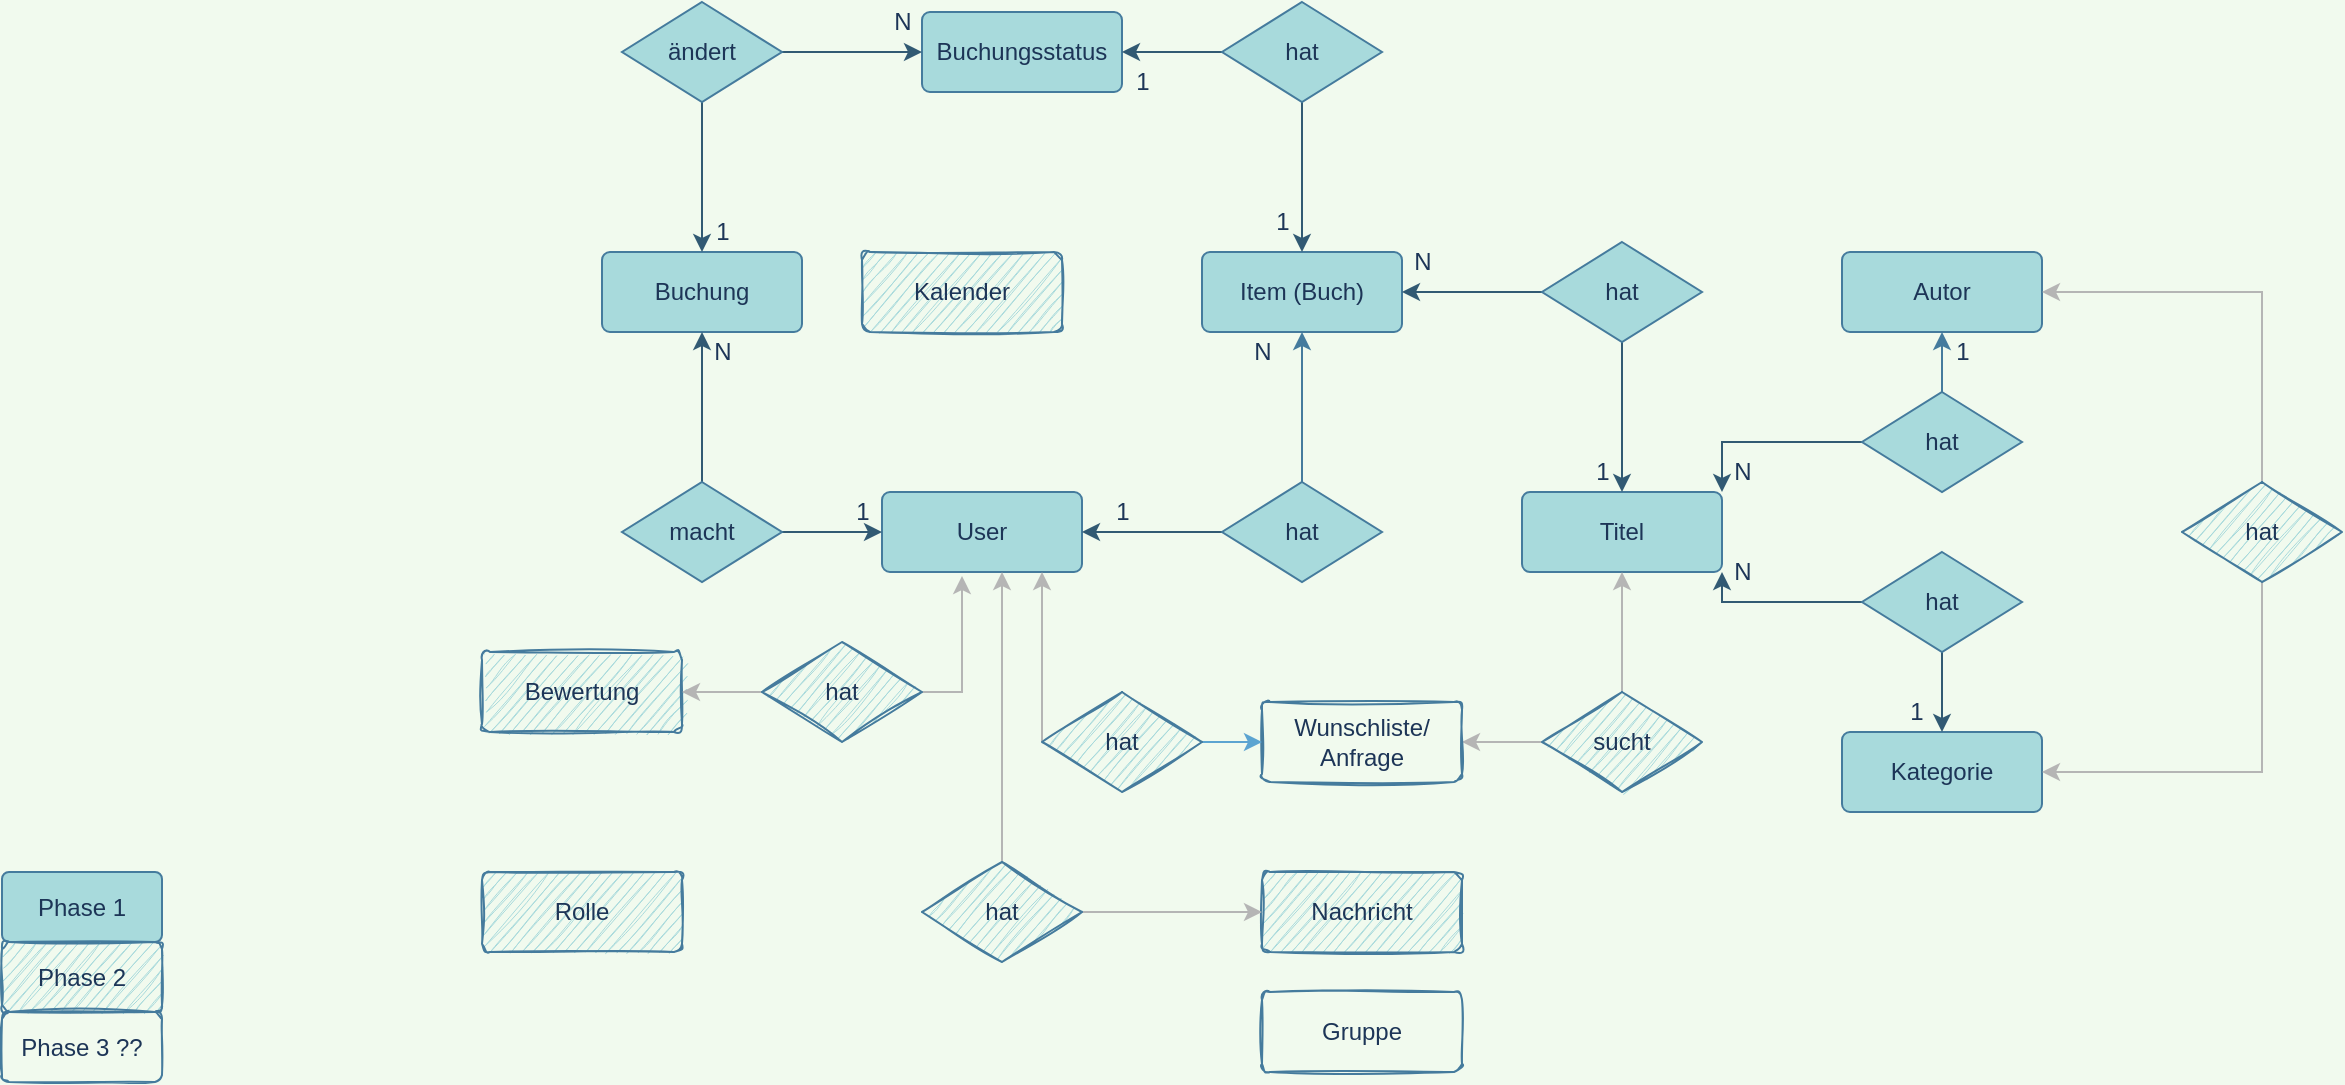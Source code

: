 <mxfile version="14.8.0" type="device" pages="3"><diagram id="yEPAX1w_8k3H46mBJu3x" name="ER model"><mxGraphModel dx="1323" dy="658" grid="1" gridSize="10" guides="1" tooltips="1" connect="1" arrows="1" fold="1" page="1" pageScale="1" pageWidth="827" pageHeight="1169" background="#F1FAEE" math="0" shadow="0"><root><mxCell id="0"/><mxCell id="1" parent="0"/><mxCell id="EKL2k6sbYP3e5nSj8rGB-1" value="Titel" style="rounded=1;arcSize=10;whiteSpace=wrap;html=1;align=center;fillColor=#A8DADC;strokeColor=#457B9D;fontColor=#1D3557;" parent="1" vertex="1"><mxGeometry x="790" y="325" width="100" height="40" as="geometry"/></mxCell><mxCell id="EKL2k6sbYP3e5nSj8rGB-2" value="Item (Buch)" style="rounded=1;arcSize=10;whiteSpace=wrap;html=1;align=center;fillColor=#A8DADC;strokeColor=#457B9D;fontColor=#1D3557;" parent="1" vertex="1"><mxGeometry x="630" y="205" width="100" height="40" as="geometry"/></mxCell><mxCell id="EKL2k6sbYP3e5nSj8rGB-3" value="Autor" style="rounded=1;arcSize=10;whiteSpace=wrap;html=1;align=center;fillColor=#A8DADC;strokeColor=#457B9D;fontColor=#1D3557;" parent="1" vertex="1"><mxGeometry x="950" y="205" width="100" height="40" as="geometry"/></mxCell><mxCell id="EKL2k6sbYP3e5nSj8rGB-4" value="Kategorie" style="rounded=1;arcSize=10;whiteSpace=wrap;html=1;align=center;fillColor=#A8DADC;strokeColor=#457B9D;fontColor=#1D3557;" parent="1" vertex="1"><mxGeometry x="950" y="445" width="100" height="40" as="geometry"/></mxCell><mxCell id="EKL2k6sbYP3e5nSj8rGB-5" value="Buchungsstatus" style="rounded=1;arcSize=10;whiteSpace=wrap;html=1;align=center;fillColor=#A8DADC;strokeColor=#457B9D;fontColor=#1D3557;" parent="1" vertex="1"><mxGeometry x="490" y="85" width="100" height="40" as="geometry"/></mxCell><mxCell id="EKL2k6sbYP3e5nSj8rGB-6" value="User" style="rounded=1;arcSize=10;whiteSpace=wrap;html=1;align=center;fillColor=#A8DADC;strokeColor=#457B9D;fontColor=#1D3557;" parent="1" vertex="1"><mxGeometry x="470" y="325" width="100" height="40" as="geometry"/></mxCell><mxCell id="EKL2k6sbYP3e5nSj8rGB-7" value="Buchung" style="rounded=1;arcSize=10;whiteSpace=wrap;html=1;align=center;fillColor=#A8DADC;strokeColor=#457B9D;fontColor=#1D3557;" parent="1" vertex="1"><mxGeometry x="330" y="205" width="100" height="40" as="geometry"/></mxCell><mxCell id="EKL2k6sbYP3e5nSj8rGB-45" style="edgeStyle=orthogonalEdgeStyle;rounded=0;orthogonalLoop=1;jettySize=auto;html=1;exitX=0.5;exitY=0;exitDx=0;exitDy=0;entryX=0.5;entryY=1;entryDx=0;entryDy=0;labelBackgroundColor=#F1FAEE;fontColor=#1D3557;strokeColor=#B5B5B5;" parent="1" source="EKL2k6sbYP3e5nSj8rGB-11" target="EKL2k6sbYP3e5nSj8rGB-1" edge="1"><mxGeometry relative="1" as="geometry"/></mxCell><mxCell id="EKL2k6sbYP3e5nSj8rGB-86" style="edgeStyle=orthogonalEdgeStyle;rounded=0;orthogonalLoop=1;jettySize=auto;html=1;exitX=0;exitY=0.5;exitDx=0;exitDy=0;labelBackgroundColor=#F1FAEE;fontColor=#1D3557;strokeColor=#B5B5B5;" parent="1" source="EKL2k6sbYP3e5nSj8rGB-11" target="EKL2k6sbYP3e5nSj8rGB-42" edge="1"><mxGeometry relative="1" as="geometry"/></mxCell><mxCell id="EKL2k6sbYP3e5nSj8rGB-11" value="sucht" style="shape=rhombus;perimeter=rhombusPerimeter;whiteSpace=wrap;html=1;align=center;fillColor=#A8DADC;strokeColor=#457B9D;sketch=1;fontColor=#1D3557;" parent="1" vertex="1"><mxGeometry x="800" y="425" width="80" height="50" as="geometry"/></mxCell><mxCell id="EKL2k6sbYP3e5nSj8rGB-36" style="edgeStyle=orthogonalEdgeStyle;rounded=0;orthogonalLoop=1;jettySize=auto;html=1;exitX=0.5;exitY=0;exitDx=0;exitDy=0;entryX=1;entryY=0.5;entryDx=0;entryDy=0;labelBackgroundColor=#F1FAEE;fontColor=#1D3557;strokeColor=#B5B5B5;" parent="1" source="EKL2k6sbYP3e5nSj8rGB-12" target="EKL2k6sbYP3e5nSj8rGB-3" edge="1"><mxGeometry relative="1" as="geometry"/></mxCell><mxCell id="EKL2k6sbYP3e5nSj8rGB-37" style="edgeStyle=orthogonalEdgeStyle;rounded=0;orthogonalLoop=1;jettySize=auto;html=1;entryX=1;entryY=0.5;entryDx=0;entryDy=0;labelBackgroundColor=#F1FAEE;fontColor=#1D3557;strokeColor=#B5B5B5;" parent="1" source="EKL2k6sbYP3e5nSj8rGB-12" target="EKL2k6sbYP3e5nSj8rGB-4" edge="1"><mxGeometry relative="1" as="geometry"><Array as="points"><mxPoint x="1160" y="465"/></Array></mxGeometry></mxCell><mxCell id="EKL2k6sbYP3e5nSj8rGB-12" value="hat" style="shape=rhombus;perimeter=rhombusPerimeter;whiteSpace=wrap;html=1;align=center;fillColor=#A8DADC;strokeColor=#457B9D;sketch=1;fontColor=#1D3557;" parent="1" vertex="1"><mxGeometry x="1120" y="320" width="80" height="50" as="geometry"/></mxCell><mxCell id="EKL2k6sbYP3e5nSj8rGB-69" style="edgeStyle=orthogonalEdgeStyle;rounded=0;orthogonalLoop=1;jettySize=auto;html=1;exitX=0;exitY=0.5;exitDx=0;exitDy=0;entryX=1;entryY=0;entryDx=0;entryDy=0;labelBackgroundColor=#F1FAEE;fontColor=#1D3557;strokeColor=#325A73;" parent="1" source="EKL2k6sbYP3e5nSj8rGB-13" target="EKL2k6sbYP3e5nSj8rGB-1" edge="1"><mxGeometry relative="1" as="geometry"/></mxCell><mxCell id="EKL2k6sbYP3e5nSj8rGB-70" style="edgeStyle=orthogonalEdgeStyle;rounded=0;orthogonalLoop=1;jettySize=auto;html=1;exitX=0.5;exitY=0;exitDx=0;exitDy=0;entryX=0.5;entryY=1;entryDx=0;entryDy=0;strokeColor=#457B9D;labelBackgroundColor=#F1FAEE;fontColor=#1D3557;" parent="1" source="EKL2k6sbYP3e5nSj8rGB-13" target="EKL2k6sbYP3e5nSj8rGB-3" edge="1"><mxGeometry relative="1" as="geometry"/></mxCell><mxCell id="EKL2k6sbYP3e5nSj8rGB-13" value="hat" style="shape=rhombus;perimeter=rhombusPerimeter;whiteSpace=wrap;html=1;align=center;fillColor=#A8DADC;strokeColor=#457B9D;fontColor=#1D3557;" parent="1" vertex="1"><mxGeometry x="960" y="275" width="80" height="50" as="geometry"/></mxCell><mxCell id="EKL2k6sbYP3e5nSj8rGB-31" style="edgeStyle=orthogonalEdgeStyle;rounded=0;orthogonalLoop=1;jettySize=auto;html=1;entryX=1;entryY=0.5;entryDx=0;entryDy=0;labelBackgroundColor=#F1FAEE;fontColor=#1D3557;strokeColor=#325A73;" parent="1" source="EKL2k6sbYP3e5nSj8rGB-14" target="EKL2k6sbYP3e5nSj8rGB-2" edge="1"><mxGeometry relative="1" as="geometry"/></mxCell><mxCell id="EKL2k6sbYP3e5nSj8rGB-32" style="edgeStyle=orthogonalEdgeStyle;rounded=0;orthogonalLoop=1;jettySize=auto;html=1;entryX=0.5;entryY=0;entryDx=0;entryDy=0;labelBackgroundColor=#F1FAEE;fontColor=#1D3557;strokeColor=#325A73;" parent="1" source="EKL2k6sbYP3e5nSj8rGB-14" target="EKL2k6sbYP3e5nSj8rGB-1" edge="1"><mxGeometry relative="1" as="geometry"/></mxCell><mxCell id="EKL2k6sbYP3e5nSj8rGB-14" value="hat" style="shape=rhombus;perimeter=rhombusPerimeter;whiteSpace=wrap;html=1;align=center;fillColor=#A8DADC;strokeColor=#457B9D;fontColor=#1D3557;" parent="1" vertex="1"><mxGeometry x="800" y="200" width="80" height="50" as="geometry"/></mxCell><mxCell id="EKL2k6sbYP3e5nSj8rGB-27" style="edgeStyle=orthogonalEdgeStyle;rounded=0;orthogonalLoop=1;jettySize=auto;html=1;exitX=1;exitY=0.5;exitDx=0;exitDy=0;entryX=0;entryY=0.5;entryDx=0;entryDy=0;labelBackgroundColor=#F1FAEE;fontColor=#1D3557;strokeColor=#325A73;" parent="1" source="EKL2k6sbYP3e5nSj8rGB-15" target="EKL2k6sbYP3e5nSj8rGB-5" edge="1"><mxGeometry relative="1" as="geometry"/></mxCell><mxCell id="EKL2k6sbYP3e5nSj8rGB-29" style="edgeStyle=orthogonalEdgeStyle;rounded=0;orthogonalLoop=1;jettySize=auto;html=1;exitX=0.5;exitY=1;exitDx=0;exitDy=0;entryX=0.5;entryY=0;entryDx=0;entryDy=0;labelBackgroundColor=#F1FAEE;fontColor=#1D3557;strokeColor=#325A73;" parent="1" source="EKL2k6sbYP3e5nSj8rGB-15" target="EKL2k6sbYP3e5nSj8rGB-7" edge="1"><mxGeometry relative="1" as="geometry"/></mxCell><mxCell id="EKL2k6sbYP3e5nSj8rGB-15" value="ändert" style="shape=rhombus;perimeter=rhombusPerimeter;whiteSpace=wrap;html=1;align=center;fillColor=#A8DADC;strokeColor=#457B9D;fontColor=#1D3557;" parent="1" vertex="1"><mxGeometry x="340" y="80" width="80" height="50" as="geometry"/></mxCell><mxCell id="EKL2k6sbYP3e5nSj8rGB-24" style="edgeStyle=orthogonalEdgeStyle;rounded=0;orthogonalLoop=1;jettySize=auto;html=1;entryX=1;entryY=0.5;entryDx=0;entryDy=0;fontColor=#1D3557;labelBackgroundColor=#F1FAEE;strokeColor=#325A73;" parent="1" source="EKL2k6sbYP3e5nSj8rGB-16" target="EKL2k6sbYP3e5nSj8rGB-5" edge="1"><mxGeometry relative="1" as="geometry"/></mxCell><mxCell id="EKL2k6sbYP3e5nSj8rGB-30" style="edgeStyle=orthogonalEdgeStyle;rounded=0;orthogonalLoop=1;jettySize=auto;html=1;exitX=0.5;exitY=1;exitDx=0;exitDy=0;entryX=0.5;entryY=0;entryDx=0;entryDy=0;labelBackgroundColor=#F1FAEE;fontColor=#1D3557;strokeColor=#325A73;" parent="1" source="EKL2k6sbYP3e5nSj8rGB-16" target="EKL2k6sbYP3e5nSj8rGB-2" edge="1"><mxGeometry relative="1" as="geometry"/></mxCell><mxCell id="EKL2k6sbYP3e5nSj8rGB-16" value="hat" style="shape=rhombus;perimeter=rhombusPerimeter;whiteSpace=wrap;html=1;align=center;fillColor=#A8DADC;strokeColor=#457B9D;fontColor=#1D3557;" parent="1" vertex="1"><mxGeometry x="640" y="80" width="80" height="50" as="geometry"/></mxCell><mxCell id="EKL2k6sbYP3e5nSj8rGB-21" style="edgeStyle=orthogonalEdgeStyle;rounded=0;orthogonalLoop=1;jettySize=auto;html=1;exitX=0;exitY=0.5;exitDx=0;exitDy=0;entryX=1;entryY=0.5;entryDx=0;entryDy=0;labelBackgroundColor=#F1FAEE;fontColor=#1D3557;strokeColor=#325A73;" parent="1" source="EKL2k6sbYP3e5nSj8rGB-17" target="EKL2k6sbYP3e5nSj8rGB-6" edge="1"><mxGeometry relative="1" as="geometry"/></mxCell><mxCell id="EKL2k6sbYP3e5nSj8rGB-22" style="edgeStyle=orthogonalEdgeStyle;rounded=0;orthogonalLoop=1;jettySize=auto;html=1;exitX=0.5;exitY=0;exitDx=0;exitDy=0;entryX=0.5;entryY=1;entryDx=0;entryDy=0;strokeColor=#457B9D;labelBackgroundColor=#F1FAEE;fontColor=#1D3557;" parent="1" source="EKL2k6sbYP3e5nSj8rGB-17" target="EKL2k6sbYP3e5nSj8rGB-2" edge="1"><mxGeometry relative="1" as="geometry"/></mxCell><mxCell id="EKL2k6sbYP3e5nSj8rGB-17" value="hat" style="shape=rhombus;perimeter=rhombusPerimeter;whiteSpace=wrap;html=1;align=center;fillColor=#A8DADC;strokeColor=#457B9D;fontColor=#1D3557;" parent="1" vertex="1"><mxGeometry x="640" y="320" width="80" height="50" as="geometry"/></mxCell><mxCell id="EKL2k6sbYP3e5nSj8rGB-19" style="edgeStyle=orthogonalEdgeStyle;rounded=0;orthogonalLoop=1;jettySize=auto;html=1;entryX=0;entryY=0.5;entryDx=0;entryDy=0;labelBackgroundColor=#F1FAEE;fontColor=#1D3557;strokeColor=#325A73;" parent="1" source="EKL2k6sbYP3e5nSj8rGB-18" target="EKL2k6sbYP3e5nSj8rGB-6" edge="1"><mxGeometry relative="1" as="geometry"/></mxCell><mxCell id="EKL2k6sbYP3e5nSj8rGB-20" style="edgeStyle=orthogonalEdgeStyle;rounded=0;orthogonalLoop=1;jettySize=auto;html=1;labelBackgroundColor=#F1FAEE;fontColor=#1D3557;strokeColor=#325A73;" parent="1" source="EKL2k6sbYP3e5nSj8rGB-18" target="EKL2k6sbYP3e5nSj8rGB-7" edge="1"><mxGeometry relative="1" as="geometry"><Array as="points"/></mxGeometry></mxCell><mxCell id="EKL2k6sbYP3e5nSj8rGB-18" value="macht" style="shape=rhombus;perimeter=rhombusPerimeter;whiteSpace=wrap;html=1;align=center;fillColor=#A8DADC;strokeColor=#457B9D;fontColor=#1D3557;" parent="1" vertex="1"><mxGeometry x="340" y="320" width="80" height="50" as="geometry"/></mxCell><mxCell id="EKL2k6sbYP3e5nSj8rGB-38" value="Kalender" style="rounded=1;arcSize=10;whiteSpace=wrap;html=1;align=center;sketch=1;fillColor=#A8DADC;strokeColor=#457B9D;fontColor=#1D3557;" parent="1" vertex="1"><mxGeometry x="460" y="205" width="100" height="40" as="geometry"/></mxCell><mxCell id="EKL2k6sbYP3e5nSj8rGB-39" value="Gruppe" style="rounded=1;arcSize=10;whiteSpace=wrap;html=1;align=center;sketch=1;fillColor=none;strokeColor=#457B9D;fontColor=#1D3557;" parent="1" vertex="1"><mxGeometry x="660" y="575" width="100" height="40" as="geometry"/></mxCell><mxCell id="EKL2k6sbYP3e5nSj8rGB-40" value="Bewertung" style="rounded=1;arcSize=10;whiteSpace=wrap;html=1;align=center;sketch=1;fillColor=#A8DADC;strokeColor=#457B9D;fontColor=#1D3557;" parent="1" vertex="1"><mxGeometry x="270" y="405" width="100" height="40" as="geometry"/></mxCell><mxCell id="EKL2k6sbYP3e5nSj8rGB-41" value="Nachricht" style="rounded=1;arcSize=10;whiteSpace=wrap;html=1;align=center;sketch=1;fillColor=#A8DADC;strokeColor=#457B9D;fontColor=#1D3557;" parent="1" vertex="1"><mxGeometry x="660" y="515" width="100" height="40" as="geometry"/></mxCell><mxCell id="EKL2k6sbYP3e5nSj8rGB-42" value="Wunschliste/ Anfrage" style="rounded=1;arcSize=10;whiteSpace=wrap;html=1;align=center;sketch=1;fillColor=none;strokeColor=#457B9D;fontColor=#1D3557;" parent="1" vertex="1"><mxGeometry x="660" y="430" width="100" height="40" as="geometry"/></mxCell><mxCell id="EKL2k6sbYP3e5nSj8rGB-53" value="1" style="text;html=1;align=center;verticalAlign=middle;resizable=0;points=[];autosize=1;strokeColor=none;fontColor=#1D3557;" parent="1" vertex="1"><mxGeometry x="450" y="325" width="20" height="20" as="geometry"/></mxCell><mxCell id="EKL2k6sbYP3e5nSj8rGB-54" value="N" style="text;html=1;align=center;verticalAlign=middle;resizable=0;points=[];autosize=1;strokeColor=none;fontColor=#1D3557;" parent="1" vertex="1"><mxGeometry x="380" y="245" width="20" height="20" as="geometry"/></mxCell><mxCell id="EKL2k6sbYP3e5nSj8rGB-55" value="1" style="text;html=1;align=center;verticalAlign=middle;resizable=0;points=[];autosize=1;strokeColor=none;fontColor=#1D3557;" parent="1" vertex="1"><mxGeometry x="380" y="185" width="20" height="20" as="geometry"/></mxCell><mxCell id="EKL2k6sbYP3e5nSj8rGB-56" value="N" style="text;html=1;align=center;verticalAlign=middle;resizable=0;points=[];autosize=1;strokeColor=none;fontColor=#1D3557;" parent="1" vertex="1"><mxGeometry x="470" y="80" width="20" height="20" as="geometry"/></mxCell><mxCell id="EKL2k6sbYP3e5nSj8rGB-57" value="1" style="text;html=1;align=center;verticalAlign=middle;resizable=0;points=[];autosize=1;strokeColor=none;fontColor=#1D3557;" parent="1" vertex="1"><mxGeometry x="580" y="325" width="20" height="20" as="geometry"/></mxCell><mxCell id="EKL2k6sbYP3e5nSj8rGB-59" value="N" style="text;html=1;align=center;verticalAlign=middle;resizable=0;points=[];autosize=1;strokeColor=none;fontColor=#1D3557;" parent="1" vertex="1"><mxGeometry x="650" y="245" width="20" height="20" as="geometry"/></mxCell><mxCell id="EKL2k6sbYP3e5nSj8rGB-60" value="1" style="text;html=1;align=center;verticalAlign=middle;resizable=0;points=[];autosize=1;strokeColor=none;fontColor=#1D3557;" parent="1" vertex="1"><mxGeometry x="660" y="180" width="20" height="20" as="geometry"/></mxCell><mxCell id="EKL2k6sbYP3e5nSj8rGB-62" value="1" style="text;html=1;align=center;verticalAlign=middle;resizable=0;points=[];autosize=1;strokeColor=none;fontColor=#1D3557;" parent="1" vertex="1"><mxGeometry x="820" y="305" width="20" height="20" as="geometry"/></mxCell><mxCell id="EKL2k6sbYP3e5nSj8rGB-63" value="N" style="text;html=1;align=center;verticalAlign=middle;resizable=0;points=[];autosize=1;strokeColor=none;fontColor=#1D3557;" parent="1" vertex="1"><mxGeometry x="730" y="200" width="20" height="20" as="geometry"/></mxCell><mxCell id="EKL2k6sbYP3e5nSj8rGB-64" value="1" style="text;html=1;align=center;verticalAlign=middle;resizable=0;points=[];autosize=1;strokeColor=none;fontColor=#1D3557;" parent="1" vertex="1"><mxGeometry x="1000" y="245" width="20" height="20" as="geometry"/></mxCell><mxCell id="EKL2k6sbYP3e5nSj8rGB-65" value="N" style="text;html=1;align=center;verticalAlign=middle;resizable=0;points=[];autosize=1;strokeColor=none;fontColor=#1D3557;" parent="1" vertex="1"><mxGeometry x="890" y="305" width="20" height="20" as="geometry"/></mxCell><mxCell id="EKL2k6sbYP3e5nSj8rGB-66" value="1" style="text;html=1;align=center;verticalAlign=middle;resizable=0;points=[];autosize=1;strokeColor=none;fontColor=#1D3557;" parent="1" vertex="1"><mxGeometry x="977" y="425" width="20" height="20" as="geometry"/></mxCell><mxCell id="EKL2k6sbYP3e5nSj8rGB-71" style="edgeStyle=orthogonalEdgeStyle;rounded=0;orthogonalLoop=1;jettySize=auto;html=1;exitX=0;exitY=0.5;exitDx=0;exitDy=0;entryX=1;entryY=1;entryDx=0;entryDy=0;labelBackgroundColor=#F1FAEE;fontColor=#1D3557;strokeColor=#325A73;" parent="1" source="EKL2k6sbYP3e5nSj8rGB-67" target="EKL2k6sbYP3e5nSj8rGB-1" edge="1"><mxGeometry relative="1" as="geometry"><Array as="points"><mxPoint x="890" y="380"/></Array></mxGeometry></mxCell><mxCell id="EKL2k6sbYP3e5nSj8rGB-72" style="edgeStyle=orthogonalEdgeStyle;rounded=0;orthogonalLoop=1;jettySize=auto;html=1;exitX=0.5;exitY=1;exitDx=0;exitDy=0;labelBackgroundColor=#F1FAEE;fontColor=#1D3557;strokeColor=#325A73;" parent="1" source="EKL2k6sbYP3e5nSj8rGB-67" target="EKL2k6sbYP3e5nSj8rGB-4" edge="1"><mxGeometry relative="1" as="geometry"/></mxCell><mxCell id="EKL2k6sbYP3e5nSj8rGB-67" value="hat" style="shape=rhombus;perimeter=rhombusPerimeter;whiteSpace=wrap;html=1;align=center;fillColor=#A8DADC;strokeColor=#457B9D;fontColor=#1D3557;" parent="1" vertex="1"><mxGeometry x="960" y="355" width="80" height="50" as="geometry"/></mxCell><mxCell id="EKL2k6sbYP3e5nSj8rGB-73" value="N" style="text;html=1;align=center;verticalAlign=middle;resizable=0;points=[];autosize=1;strokeColor=none;fontColor=#1D3557;" parent="1" vertex="1"><mxGeometry x="890" y="355" width="20" height="20" as="geometry"/></mxCell><mxCell id="EKL2k6sbYP3e5nSj8rGB-78" style="edgeStyle=orthogonalEdgeStyle;rounded=0;orthogonalLoop=1;jettySize=auto;html=1;entryX=0;entryY=0.5;entryDx=0;entryDy=0;labelBackgroundColor=#F1FAEE;fontColor=#1D3557;strokeColor=#5CA4D1;" parent="1" source="EKL2k6sbYP3e5nSj8rGB-75" target="EKL2k6sbYP3e5nSj8rGB-42" edge="1"><mxGeometry relative="1" as="geometry"><Array as="points"><mxPoint x="630" y="445"/></Array></mxGeometry></mxCell><mxCell id="EKL2k6sbYP3e5nSj8rGB-82" style="edgeStyle=orthogonalEdgeStyle;rounded=0;orthogonalLoop=1;jettySize=auto;html=1;exitX=0;exitY=0.5;exitDx=0;exitDy=0;labelBackgroundColor=#F1FAEE;fontColor=#1D3557;strokeColor=#B5B5B5;" parent="1" source="EKL2k6sbYP3e5nSj8rGB-75" edge="1"><mxGeometry relative="1" as="geometry"><mxPoint x="550" y="365" as="targetPoint"/><Array as="points"><mxPoint x="550" y="365"/></Array></mxGeometry></mxCell><mxCell id="EKL2k6sbYP3e5nSj8rGB-75" value="hat" style="shape=rhombus;perimeter=rhombusPerimeter;whiteSpace=wrap;html=1;align=center;fillColor=#A8DADC;strokeColor=#457B9D;sketch=1;fontColor=#1D3557;" parent="1" vertex="1"><mxGeometry x="550" y="425" width="80" height="50" as="geometry"/></mxCell><mxCell id="EKL2k6sbYP3e5nSj8rGB-83" style="edgeStyle=orthogonalEdgeStyle;rounded=0;orthogonalLoop=1;jettySize=auto;html=1;entryX=1;entryY=0.5;entryDx=0;entryDy=0;labelBackgroundColor=#F1FAEE;fontColor=#1D3557;strokeColor=#B5B5B5;" parent="1" source="EKL2k6sbYP3e5nSj8rGB-80" target="EKL2k6sbYP3e5nSj8rGB-40" edge="1"><mxGeometry relative="1" as="geometry"/></mxCell><mxCell id="EKL2k6sbYP3e5nSj8rGB-89" style="edgeStyle=orthogonalEdgeStyle;rounded=0;orthogonalLoop=1;jettySize=auto;html=1;exitX=1;exitY=0.5;exitDx=0;exitDy=0;entryX=0.4;entryY=1.05;entryDx=0;entryDy=0;entryPerimeter=0;labelBackgroundColor=#F1FAEE;fontColor=#1D3557;strokeColor=#B5B5B5;" parent="1" source="EKL2k6sbYP3e5nSj8rGB-80" target="EKL2k6sbYP3e5nSj8rGB-6" edge="1"><mxGeometry relative="1" as="geometry"/></mxCell><mxCell id="EKL2k6sbYP3e5nSj8rGB-80" value="hat" style="shape=rhombus;perimeter=rhombusPerimeter;whiteSpace=wrap;html=1;align=center;fillColor=#A8DADC;strokeColor=#457B9D;sketch=1;fontColor=#1D3557;" parent="1" vertex="1"><mxGeometry x="410" y="400" width="80" height="50" as="geometry"/></mxCell><mxCell id="EKL2k6sbYP3e5nSj8rGB-92" style="edgeStyle=orthogonalEdgeStyle;rounded=0;orthogonalLoop=1;jettySize=auto;html=1;entryX=0.6;entryY=1;entryDx=0;entryDy=0;entryPerimeter=0;labelBackgroundColor=#F1FAEE;fontColor=#1D3557;strokeColor=#B5B5B5;" parent="1" source="EKL2k6sbYP3e5nSj8rGB-90" target="EKL2k6sbYP3e5nSj8rGB-6" edge="1"><mxGeometry relative="1" as="geometry"/></mxCell><mxCell id="EKL2k6sbYP3e5nSj8rGB-94" style="edgeStyle=orthogonalEdgeStyle;rounded=0;orthogonalLoop=1;jettySize=auto;html=1;entryX=0;entryY=0.5;entryDx=0;entryDy=0;labelBackgroundColor=#F1FAEE;fontColor=#1D3557;strokeColor=#B5B5B5;" parent="1" source="EKL2k6sbYP3e5nSj8rGB-90" target="EKL2k6sbYP3e5nSj8rGB-41" edge="1"><mxGeometry relative="1" as="geometry"/></mxCell><mxCell id="EKL2k6sbYP3e5nSj8rGB-90" value="hat" style="shape=rhombus;perimeter=rhombusPerimeter;whiteSpace=wrap;html=1;align=center;fillColor=#A8DADC;strokeColor=#457B9D;sketch=1;fontColor=#1D3557;" parent="1" vertex="1"><mxGeometry x="490" y="510" width="80" height="50" as="geometry"/></mxCell><mxCell id="EKL2k6sbYP3e5nSj8rGB-96" value="Phase 1" style="rounded=1;arcSize=10;whiteSpace=wrap;html=1;align=center;sketch=0;fillColor=#A8DADC;strokeColor=#457B9D;fontColor=#1D3557;" parent="1" vertex="1"><mxGeometry x="30" y="515" width="80" height="35" as="geometry"/></mxCell><mxCell id="EKL2k6sbYP3e5nSj8rGB-97" value="Phase 2" style="rounded=1;arcSize=10;whiteSpace=wrap;html=1;align=center;sketch=1;fillColor=#A8DADC;strokeColor=#457B9D;fontColor=#1D3557;" parent="1" vertex="1"><mxGeometry x="30" y="550" width="80" height="35" as="geometry"/></mxCell><mxCell id="EKL2k6sbYP3e5nSj8rGB-98" value="Phase 3 ??" style="rounded=1;arcSize=10;whiteSpace=wrap;html=1;align=center;sketch=1;fillColor=none;strokeColor=#457B9D;fontColor=#1D3557;" parent="1" vertex="1"><mxGeometry x="30" y="585" width="80" height="35" as="geometry"/></mxCell><mxCell id="peNkhFXcFQam7MGLdBic-1" value="Rolle" style="rounded=1;arcSize=10;whiteSpace=wrap;html=1;align=center;fillColor=#A8DADC;strokeColor=#457B9D;sketch=1;fontColor=#1D3557;" parent="1" vertex="1"><mxGeometry x="270" y="515" width="100" height="40" as="geometry"/></mxCell><mxCell id="8" value="1" style="text;html=1;align=center;verticalAlign=middle;resizable=0;points=[];autosize=1;fontColor=#1D3557;" parent="1" vertex="1"><mxGeometry x="590" y="110" width="20" height="20" as="geometry"/></mxCell></root></mxGraphModel></diagram><diagram name="relation schema" id="755AppofpC494AK4KQkV"><mxGraphModel dx="1323" dy="658" grid="1" gridSize="10" guides="1" tooltips="1" connect="1" arrows="1" fold="1" page="1" pageScale="1" pageWidth="827" pageHeight="1169" background="#F1FAEE" math="0" shadow="0"><root><mxCell id="PrXgXA7qm4J3uyecdOhD-0"/><mxCell id="PrXgXA7qm4J3uyecdOhD-1" parent="PrXgXA7qm4J3uyecdOhD-0"/><mxCell id="PrXgXA7qm4J3uyecdOhD-67" value="bookings" style="shape=table;startSize=30;container=1;collapsible=1;childLayout=tableLayout;fixedRows=1;rowLines=0;fontStyle=1;align=center;resizeLast=1;sketch=0;labelBackgroundColor=none;labelBorderColor=none;html=1;fillColor=#A8DADC;strokeColor=#457B9D;fontColor=#1D3557;" parent="PrXgXA7qm4J3uyecdOhD-1" vertex="1"><mxGeometry x="140" y="290" width="180" height="160" as="geometry"/></mxCell><mxCell id="PrXgXA7qm4J3uyecdOhD-68" value="" style="shape=partialRectangle;collapsible=0;dropTarget=0;pointerEvents=0;fillColor=none;top=0;left=0;bottom=0;right=0;points=[[0,0.5],[1,0.5]];portConstraint=eastwest;labelBackgroundColor=none;labelBorderColor=none;html=1;strokeColor=#457B9D;fontColor=#1D3557;" parent="PrXgXA7qm4J3uyecdOhD-67" vertex="1"><mxGeometry y="30" width="180" height="30" as="geometry"/></mxCell><mxCell id="PrXgXA7qm4J3uyecdOhD-69" value="PK" style="shape=partialRectangle;connectable=0;fillColor=none;top=0;left=0;bottom=0;right=0;fontStyle=1;overflow=hidden;labelBackgroundColor=none;labelBorderColor=none;html=1;strokeColor=#457B9D;fontColor=#1D3557;" parent="PrXgXA7qm4J3uyecdOhD-68" vertex="1"><mxGeometry width="60" height="30" as="geometry"/></mxCell><mxCell id="PrXgXA7qm4J3uyecdOhD-70" value="ID" style="shape=partialRectangle;connectable=0;fillColor=none;top=0;left=0;bottom=0;right=0;align=left;spacingLeft=6;fontStyle=5;overflow=hidden;labelBackgroundColor=none;labelBorderColor=none;html=1;strokeColor=#457B9D;fontColor=#1D3557;" parent="PrXgXA7qm4J3uyecdOhD-68" vertex="1"><mxGeometry x="60" width="120" height="30" as="geometry"/></mxCell><mxCell id="PrXgXA7qm4J3uyecdOhD-71" value="" style="shape=partialRectangle;collapsible=0;dropTarget=0;pointerEvents=0;fillColor=none;top=0;left=0;bottom=1;right=0;points=[[0,0.5],[1,0.5]];portConstraint=eastwest;labelBackgroundColor=none;labelBorderColor=none;html=1;strokeColor=#457B9D;fontColor=#1D3557;" parent="PrXgXA7qm4J3uyecdOhD-67" vertex="1"><mxGeometry y="60" width="180" height="30" as="geometry"/></mxCell><mxCell id="PrXgXA7qm4J3uyecdOhD-72" value="FK" style="shape=partialRectangle;connectable=0;fillColor=none;top=0;left=0;bottom=0;right=0;fontStyle=1;overflow=hidden;labelBackgroundColor=none;labelBorderColor=none;html=1;strokeColor=#457B9D;fontColor=#1D3557;" parent="PrXgXA7qm4J3uyecdOhD-71" vertex="1"><mxGeometry width="60" height="30" as="geometry"/></mxCell><mxCell id="PrXgXA7qm4J3uyecdOhD-73" value="user_id" style="shape=partialRectangle;connectable=0;fillColor=none;top=0;left=0;bottom=0;right=0;align=left;spacingLeft=6;fontStyle=5;overflow=hidden;labelBackgroundColor=none;labelBorderColor=none;html=1;strokeColor=#457B9D;fontColor=#1D3557;" parent="PrXgXA7qm4J3uyecdOhD-71" vertex="1"><mxGeometry x="60" width="120" height="30" as="geometry"/></mxCell><mxCell id="PrXgXA7qm4J3uyecdOhD-74" value="" style="shape=partialRectangle;collapsible=0;dropTarget=0;pointerEvents=0;fillColor=none;top=0;left=0;bottom=0;right=0;points=[[0,0.5],[1,0.5]];portConstraint=eastwest;labelBackgroundColor=none;labelBorderColor=none;html=1;strokeColor=#457B9D;fontColor=#1D3557;" parent="PrXgXA7qm4J3uyecdOhD-67" vertex="1"><mxGeometry y="90" width="180" height="30" as="geometry"/></mxCell><mxCell id="PrXgXA7qm4J3uyecdOhD-75" value="" style="shape=partialRectangle;connectable=0;fillColor=none;top=0;left=0;bottom=0;right=0;editable=1;overflow=hidden;labelBackgroundColor=none;labelBorderColor=none;html=1;strokeColor=#457B9D;fontColor=#1D3557;" parent="PrXgXA7qm4J3uyecdOhD-74" vertex="1"><mxGeometry width="60" height="30" as="geometry"/></mxCell><mxCell id="PrXgXA7qm4J3uyecdOhD-76" value="email_confirmation" style="shape=partialRectangle;connectable=0;fillColor=none;top=0;left=0;bottom=0;right=0;align=left;spacingLeft=6;overflow=hidden;labelBackgroundColor=none;labelBorderColor=none;html=1;strokeColor=#457B9D;fontColor=#1D3557;" parent="PrXgXA7qm4J3uyecdOhD-74" vertex="1"><mxGeometry x="60" width="120" height="30" as="geometry"/></mxCell><mxCell id="PrXgXA7qm4J3uyecdOhD-77" value="" style="shape=partialRectangle;collapsible=0;dropTarget=0;pointerEvents=0;fillColor=none;top=0;left=0;bottom=0;right=0;points=[[0,0.5],[1,0.5]];portConstraint=eastwest;labelBackgroundColor=none;labelBorderColor=none;html=1;strokeColor=#457B9D;fontColor=#1D3557;" parent="PrXgXA7qm4J3uyecdOhD-67" vertex="1"><mxGeometry y="120" width="180" height="30" as="geometry"/></mxCell><mxCell id="PrXgXA7qm4J3uyecdOhD-78" value="" style="shape=partialRectangle;connectable=0;fillColor=none;top=0;left=0;bottom=0;right=0;editable=1;overflow=hidden;labelBackgroundColor=none;labelBorderColor=none;html=1;strokeColor=#457B9D;fontColor=#1D3557;" parent="PrXgXA7qm4J3uyecdOhD-77" vertex="1"><mxGeometry width="60" height="30" as="geometry"/></mxCell><mxCell id="PrXgXA7qm4J3uyecdOhD-79" value="status ?" style="shape=partialRectangle;connectable=0;top=0;left=0;bottom=0;right=0;align=left;spacingLeft=6;overflow=hidden;labelBackgroundColor=none;labelBorderColor=none;html=1;fillColor=#A8DADC;strokeColor=#457B9D;fontColor=#1D3557;" parent="PrXgXA7qm4J3uyecdOhD-77" vertex="1"><mxGeometry x="60" width="120" height="30" as="geometry"/></mxCell><mxCell id="PrXgXA7qm4J3uyecdOhD-80" value="users" style="shape=table;startSize=30;container=1;collapsible=1;childLayout=tableLayout;fixedRows=1;rowLines=0;fontStyle=1;align=center;resizeLast=1;sketch=0;labelBackgroundColor=none;labelBorderColor=none;html=1;fillColor=#A8DADC;strokeColor=#457B9D;fontColor=#1D3557;" parent="PrXgXA7qm4J3uyecdOhD-1" vertex="1"><mxGeometry x="370" y="500" width="180" height="310" as="geometry"><mxRectangle x="390" y="1530" width="60" height="30" as="alternateBounds"/></mxGeometry></mxCell><mxCell id="PrXgXA7qm4J3uyecdOhD-81" value="" style="shape=partialRectangle;collapsible=0;dropTarget=0;pointerEvents=0;fillColor=none;top=0;left=0;bottom=1;right=0;points=[[0,0.5],[1,0.5]];portConstraint=eastwest;labelBackgroundColor=none;labelBorderColor=none;html=1;strokeColor=#457B9D;fontColor=#1D3557;" parent="PrXgXA7qm4J3uyecdOhD-80" vertex="1"><mxGeometry y="30" width="180" height="30" as="geometry"/></mxCell><mxCell id="PrXgXA7qm4J3uyecdOhD-82" value="PK" style="shape=partialRectangle;connectable=0;fillColor=none;top=0;left=0;bottom=0;right=0;fontStyle=1;overflow=hidden;labelBackgroundColor=none;labelBorderColor=none;html=1;strokeColor=#457B9D;fontColor=#1D3557;" parent="PrXgXA7qm4J3uyecdOhD-81" vertex="1"><mxGeometry width="30" height="30" as="geometry"/></mxCell><mxCell id="PrXgXA7qm4J3uyecdOhD-83" value="ID" style="shape=partialRectangle;connectable=0;fillColor=none;top=0;left=0;bottom=0;right=0;align=left;spacingLeft=6;fontStyle=5;overflow=hidden;labelBackgroundColor=none;labelBorderColor=none;html=1;strokeColor=#457B9D;fontColor=#1D3557;" parent="PrXgXA7qm4J3uyecdOhD-81" vertex="1"><mxGeometry x="30" width="150" height="30" as="geometry"/></mxCell><mxCell id="PrXgXA7qm4J3uyecdOhD-84" value="" style="shape=partialRectangle;collapsible=0;dropTarget=0;pointerEvents=0;fillColor=none;top=0;left=0;bottom=0;right=0;points=[[0,0.5],[1,0.5]];portConstraint=eastwest;labelBackgroundColor=none;labelBorderColor=none;html=1;strokeColor=#457B9D;fontColor=#1D3557;" parent="PrXgXA7qm4J3uyecdOhD-80" vertex="1"><mxGeometry y="60" width="180" height="30" as="geometry"/></mxCell><mxCell id="PrXgXA7qm4J3uyecdOhD-85" value="" style="shape=partialRectangle;connectable=0;fillColor=none;top=0;left=0;bottom=0;right=0;editable=1;overflow=hidden;labelBackgroundColor=none;labelBorderColor=none;html=1;strokeColor=#457B9D;fontColor=#1D3557;" parent="PrXgXA7qm4J3uyecdOhD-84" vertex="1"><mxGeometry width="30" height="30" as="geometry"/></mxCell><mxCell id="PrXgXA7qm4J3uyecdOhD-86" value="name" style="shape=partialRectangle;connectable=0;fillColor=none;top=0;left=0;bottom=0;right=0;align=left;spacingLeft=6;overflow=hidden;labelBackgroundColor=none;labelBorderColor=none;html=1;strokeColor=#457B9D;fontColor=#1D3557;" parent="PrXgXA7qm4J3uyecdOhD-84" vertex="1"><mxGeometry x="30" width="150" height="30" as="geometry"/></mxCell><mxCell id="PrXgXA7qm4J3uyecdOhD-87" value="" style="shape=partialRectangle;collapsible=0;dropTarget=0;pointerEvents=0;fillColor=none;top=0;left=0;bottom=0;right=0;points=[[0,0.5],[1,0.5]];portConstraint=eastwest;labelBackgroundColor=none;labelBorderColor=none;html=1;strokeColor=#457B9D;fontColor=#1D3557;" parent="PrXgXA7qm4J3uyecdOhD-80" vertex="1"><mxGeometry y="90" width="180" height="30" as="geometry"/></mxCell><mxCell id="PrXgXA7qm4J3uyecdOhD-88" value="" style="shape=partialRectangle;connectable=0;fillColor=none;top=0;left=0;bottom=0;right=0;editable=1;overflow=hidden;labelBackgroundColor=none;labelBorderColor=none;html=1;strokeColor=#457B9D;fontColor=#1D3557;" parent="PrXgXA7qm4J3uyecdOhD-87" vertex="1"><mxGeometry width="30" height="30" as="geometry"/></mxCell><mxCell id="PrXgXA7qm4J3uyecdOhD-89" value="username" style="shape=partialRectangle;connectable=0;fillColor=none;top=0;left=0;bottom=0;right=0;align=left;spacingLeft=6;overflow=hidden;labelBackgroundColor=none;labelBorderColor=none;html=1;strokeColor=#457B9D;fontColor=#1D3557;" parent="PrXgXA7qm4J3uyecdOhD-87" vertex="1"><mxGeometry x="30" width="150" height="30" as="geometry"/></mxCell><mxCell id="PrXgXA7qm4J3uyecdOhD-90" value="" style="shape=partialRectangle;collapsible=0;dropTarget=0;pointerEvents=0;fillColor=none;top=0;left=0;bottom=0;right=0;points=[[0,0.5],[1,0.5]];portConstraint=eastwest;labelBackgroundColor=none;labelBorderColor=none;html=1;strokeColor=#457B9D;fontColor=#1D3557;" parent="PrXgXA7qm4J3uyecdOhD-80" vertex="1"><mxGeometry y="120" width="180" height="30" as="geometry"/></mxCell><mxCell id="PrXgXA7qm4J3uyecdOhD-91" value="" style="shape=partialRectangle;connectable=0;fillColor=none;top=0;left=0;bottom=0;right=0;editable=1;overflow=hidden;labelBackgroundColor=none;labelBorderColor=none;html=1;strokeColor=#457B9D;fontColor=#1D3557;" parent="PrXgXA7qm4J3uyecdOhD-90" vertex="1"><mxGeometry width="30" height="30" as="geometry"/></mxCell><mxCell id="PrXgXA7qm4J3uyecdOhD-92" value="email" style="shape=partialRectangle;connectable=0;fillColor=none;top=0;left=0;bottom=0;right=0;align=left;spacingLeft=6;overflow=hidden;labelBackgroundColor=none;labelBorderColor=none;html=1;strokeColor=#457B9D;fontColor=#1D3557;" parent="PrXgXA7qm4J3uyecdOhD-90" vertex="1"><mxGeometry x="30" width="150" height="30" as="geometry"/></mxCell><mxCell id="PrXgXA7qm4J3uyecdOhD-93" value="" style="shape=partialRectangle;collapsible=0;dropTarget=0;pointerEvents=0;fillColor=none;top=0;left=0;bottom=0;right=0;points=[[0,0.5],[1,0.5]];portConstraint=eastwest;labelBackgroundColor=none;labelBorderColor=none;html=1;strokeColor=#457B9D;fontColor=#1D3557;" parent="PrXgXA7qm4J3uyecdOhD-80" vertex="1"><mxGeometry y="150" width="180" height="30" as="geometry"/></mxCell><mxCell id="PrXgXA7qm4J3uyecdOhD-94" value="" style="shape=partialRectangle;connectable=0;fillColor=none;top=0;left=0;bottom=0;right=0;editable=1;overflow=hidden;labelBackgroundColor=none;labelBorderColor=none;html=1;strokeColor=#457B9D;fontColor=#1D3557;" parent="PrXgXA7qm4J3uyecdOhD-93" vertex="1"><mxGeometry width="30" height="30" as="geometry"/></mxCell><mxCell id="PrXgXA7qm4J3uyecdOhD-95" value="password" style="shape=partialRectangle;connectable=0;fillColor=none;top=0;left=0;bottom=0;right=0;align=left;spacingLeft=6;overflow=hidden;labelBackgroundColor=none;labelBorderColor=none;html=1;strokeColor=#457B9D;fontColor=#1D3557;" parent="PrXgXA7qm4J3uyecdOhD-93" vertex="1"><mxGeometry x="30" width="150" height="30" as="geometry"/></mxCell><mxCell id="PrXgXA7qm4J3uyecdOhD-96" value="" style="shape=partialRectangle;collapsible=0;dropTarget=0;pointerEvents=0;fillColor=none;top=0;left=0;bottom=0;right=0;points=[[0,0.5],[1,0.5]];portConstraint=eastwest;labelBackgroundColor=none;labelBorderColor=none;html=1;strokeColor=#457B9D;fontColor=#1D3557;" parent="PrXgXA7qm4J3uyecdOhD-80" vertex="1"><mxGeometry y="180" width="180" height="30" as="geometry"/></mxCell><mxCell id="PrXgXA7qm4J3uyecdOhD-97" value="" style="shape=partialRectangle;connectable=0;fillColor=none;top=0;left=0;bottom=0;right=0;editable=1;overflow=hidden;labelBackgroundColor=none;labelBorderColor=none;html=1;strokeColor=#457B9D;fontColor=#1D3557;" parent="PrXgXA7qm4J3uyecdOhD-96" vertex="1"><mxGeometry width="30" height="30" as="geometry"/></mxCell><mxCell id="PrXgXA7qm4J3uyecdOhD-98" value="remember_token" style="shape=partialRectangle;connectable=0;fillColor=none;top=0;left=0;bottom=0;right=0;align=left;spacingLeft=6;overflow=hidden;labelBackgroundColor=none;labelBorderColor=none;html=1;strokeColor=#457B9D;fontColor=#1D3557;" parent="PrXgXA7qm4J3uyecdOhD-96" vertex="1"><mxGeometry x="30" width="150" height="30" as="geometry"/></mxCell><mxCell id="PrXgXA7qm4J3uyecdOhD-99" value="" style="shape=partialRectangle;collapsible=0;dropTarget=0;pointerEvents=0;fillColor=none;top=0;left=0;bottom=0;right=0;points=[[0,0.5],[1,0.5]];portConstraint=eastwest;labelBackgroundColor=none;labelBorderColor=none;html=1;strokeColor=#457B9D;fontColor=#1D3557;" parent="PrXgXA7qm4J3uyecdOhD-80" vertex="1"><mxGeometry y="210" width="180" height="30" as="geometry"/></mxCell><mxCell id="PrXgXA7qm4J3uyecdOhD-100" value="" style="shape=partialRectangle;connectable=0;fillColor=none;top=0;left=0;bottom=0;right=0;editable=1;overflow=hidden;labelBackgroundColor=none;labelBorderColor=none;html=1;strokeColor=#457B9D;fontColor=#1D3557;" parent="PrXgXA7qm4J3uyecdOhD-99" vertex="1"><mxGeometry width="30" height="30" as="geometry"/></mxCell><mxCell id="PrXgXA7qm4J3uyecdOhD-101" value="role" style="shape=partialRectangle;connectable=0;fillColor=none;top=0;left=0;bottom=0;right=0;align=left;spacingLeft=6;overflow=hidden;labelBackgroundColor=none;labelBorderColor=none;html=1;strokeColor=#457B9D;fontColor=#1D3557;" parent="PrXgXA7qm4J3uyecdOhD-99" vertex="1"><mxGeometry x="30" width="150" height="30" as="geometry"/></mxCell><mxCell id="PrXgXA7qm4J3uyecdOhD-102" value="" style="shape=partialRectangle;collapsible=0;dropTarget=0;pointerEvents=0;fillColor=none;top=0;left=0;bottom=0;right=0;points=[[0,0.5],[1,0.5]];portConstraint=eastwest;labelBackgroundColor=none;labelBorderColor=none;html=1;strokeColor=#457B9D;fontColor=#1D3557;" parent="PrXgXA7qm4J3uyecdOhD-80" vertex="1"><mxGeometry y="240" width="180" height="30" as="geometry"/></mxCell><mxCell id="PrXgXA7qm4J3uyecdOhD-103" value="" style="shape=partialRectangle;connectable=0;fillColor=none;top=0;left=0;bottom=0;right=0;editable=1;overflow=hidden;labelBackgroundColor=none;labelBorderColor=none;html=1;strokeColor=#457B9D;fontColor=#1D3557;" parent="PrXgXA7qm4J3uyecdOhD-102" vertex="1"><mxGeometry width="30" height="30" as="geometry"/></mxCell><mxCell id="PrXgXA7qm4J3uyecdOhD-104" value="country ?" style="shape=partialRectangle;connectable=0;fillColor=none;top=0;left=0;bottom=0;right=0;align=left;spacingLeft=6;overflow=hidden;labelBackgroundColor=none;labelBorderColor=none;html=1;strokeColor=#457B9D;fontColor=#1D3557;" parent="PrXgXA7qm4J3uyecdOhD-102" vertex="1"><mxGeometry x="30" width="150" height="30" as="geometry"/></mxCell><mxCell id="PrXgXA7qm4J3uyecdOhD-105" value="" style="shape=partialRectangle;collapsible=0;dropTarget=0;pointerEvents=0;fillColor=none;top=0;left=0;bottom=0;right=0;points=[[0,0.5],[1,0.5]];portConstraint=eastwest;labelBackgroundColor=none;labelBorderColor=none;html=1;strokeColor=#457B9D;fontColor=#1D3557;" parent="PrXgXA7qm4J3uyecdOhD-80" vertex="1"><mxGeometry y="270" width="180" height="30" as="geometry"/></mxCell><mxCell id="PrXgXA7qm4J3uyecdOhD-106" value="" style="shape=partialRectangle;connectable=0;fillColor=none;top=0;left=0;bottom=0;right=0;editable=1;overflow=hidden;labelBackgroundColor=none;labelBorderColor=none;html=1;strokeColor=#457B9D;fontColor=#1D3557;" parent="PrXgXA7qm4J3uyecdOhD-105" vertex="1"><mxGeometry width="30" height="30" as="geometry"/></mxCell><mxCell id="PrXgXA7qm4J3uyecdOhD-107" value="address ?" style="shape=partialRectangle;connectable=0;fillColor=none;top=0;left=0;bottom=0;right=0;align=left;spacingLeft=6;overflow=hidden;labelBackgroundColor=none;labelBorderColor=none;html=1;strokeColor=#457B9D;fontColor=#1D3557;" parent="PrXgXA7qm4J3uyecdOhD-105" vertex="1"><mxGeometry x="30" width="150" height="30" as="geometry"/></mxCell><mxCell id="PrXgXA7qm4J3uyecdOhD-108" value="booking_logs / status_logs" style="shape=table;startSize=30;container=1;collapsible=1;childLayout=tableLayout;fixedRows=1;rowLines=0;fontStyle=1;align=center;resizeLast=1;sketch=0;labelBackgroundColor=none;labelBorderColor=none;html=1;fillColor=#A8DADC;strokeColor=#457B9D;fontColor=#1D3557;" parent="PrXgXA7qm4J3uyecdOhD-1" vertex="1"><mxGeometry x="370" y="100" width="180" height="300" as="geometry"/></mxCell><mxCell id="PrXgXA7qm4J3uyecdOhD-109" value="" style="shape=partialRectangle;collapsible=0;dropTarget=0;pointerEvents=0;fillColor=none;top=0;left=0;bottom=0;right=0;points=[[0,0.5],[1,0.5]];portConstraint=eastwest;labelBackgroundColor=none;labelBorderColor=none;html=1;strokeColor=#457B9D;fontColor=#1D3557;" parent="PrXgXA7qm4J3uyecdOhD-108" vertex="1"><mxGeometry y="30" width="180" height="30" as="geometry"/></mxCell><mxCell id="PrXgXA7qm4J3uyecdOhD-110" value="PK" style="shape=partialRectangle;connectable=0;fillColor=none;top=0;left=0;bottom=0;right=0;fontStyle=1;overflow=hidden;labelBackgroundColor=none;labelBorderColor=none;html=1;strokeColor=#457B9D;fontColor=#1D3557;" parent="PrXgXA7qm4J3uyecdOhD-109" vertex="1"><mxGeometry width="60" height="30" as="geometry"/></mxCell><mxCell id="PrXgXA7qm4J3uyecdOhD-111" value="ID" style="shape=partialRectangle;connectable=0;fillColor=none;top=0;left=0;bottom=0;right=0;align=left;spacingLeft=6;fontStyle=5;overflow=hidden;labelBackgroundColor=none;labelBorderColor=none;html=1;strokeColor=#457B9D;fontColor=#1D3557;" parent="PrXgXA7qm4J3uyecdOhD-109" vertex="1"><mxGeometry x="60" width="120" height="30" as="geometry"/></mxCell><mxCell id="PrXgXA7qm4J3uyecdOhD-112" value="" style="shape=partialRectangle;collapsible=0;dropTarget=0;pointerEvents=0;fillColor=none;top=0;left=0;bottom=1;right=0;points=[[0,0.5],[1,0.5]];portConstraint=eastwest;labelBackgroundColor=none;labelBorderColor=none;html=1;strokeColor=#457B9D;fontColor=#1D3557;" parent="PrXgXA7qm4J3uyecdOhD-108" vertex="1"><mxGeometry y="60" width="180" height="30" as="geometry"/></mxCell><mxCell id="PrXgXA7qm4J3uyecdOhD-113" value="FK" style="shape=partialRectangle;connectable=0;fillColor=none;top=0;left=0;bottom=0;right=0;fontStyle=1;overflow=hidden;labelBackgroundColor=none;labelBorderColor=none;html=1;strokeColor=#457B9D;fontColor=#1D3557;" parent="PrXgXA7qm4J3uyecdOhD-112" vertex="1"><mxGeometry width="60" height="30" as="geometry"/></mxCell><mxCell id="PrXgXA7qm4J3uyecdOhD-114" value="booking_id" style="shape=partialRectangle;connectable=0;fillColor=none;top=0;left=0;bottom=0;right=0;align=left;spacingLeft=6;fontStyle=5;overflow=hidden;labelBackgroundColor=none;labelBorderColor=none;html=1;strokeColor=#457B9D;fontColor=#1D3557;" parent="PrXgXA7qm4J3uyecdOhD-112" vertex="1"><mxGeometry x="60" width="120" height="30" as="geometry"/></mxCell><mxCell id="PrXgXA7qm4J3uyecdOhD-115" value="" style="shape=partialRectangle;collapsible=0;dropTarget=0;pointerEvents=0;fillColor=none;top=0;left=0;bottom=0;right=0;points=[[0,0.5],[1,0.5]];portConstraint=eastwest;labelBackgroundColor=none;labelBorderColor=none;html=1;strokeColor=#457B9D;fontColor=#1D3557;" parent="PrXgXA7qm4J3uyecdOhD-108" vertex="1"><mxGeometry y="90" width="180" height="30" as="geometry"/></mxCell><mxCell id="PrXgXA7qm4J3uyecdOhD-116" value="" style="shape=partialRectangle;connectable=0;fillColor=none;top=0;left=0;bottom=0;right=0;editable=1;overflow=hidden;labelBackgroundColor=none;labelBorderColor=none;html=1;strokeColor=#457B9D;fontColor=#1D3557;" parent="PrXgXA7qm4J3uyecdOhD-115" vertex="1"><mxGeometry width="60" height="30" as="geometry"/></mxCell><mxCell id="PrXgXA7qm4J3uyecdOhD-117" value="booking_date" style="shape=partialRectangle;connectable=0;fillColor=none;top=0;left=0;bottom=0;right=0;align=left;spacingLeft=6;overflow=hidden;labelBackgroundColor=none;labelBorderColor=none;html=1;strokeColor=#457B9D;fontColor=#1D3557;" parent="PrXgXA7qm4J3uyecdOhD-115" vertex="1"><mxGeometry x="60" width="120" height="30" as="geometry"/></mxCell><mxCell id="PrXgXA7qm4J3uyecdOhD-118" value="" style="shape=partialRectangle;collapsible=0;dropTarget=0;pointerEvents=0;fillColor=none;top=0;left=0;bottom=0;right=0;points=[[0,0.5],[1,0.5]];portConstraint=eastwest;labelBackgroundColor=none;labelBorderColor=none;html=1;strokeColor=#457B9D;fontColor=#1D3557;" parent="PrXgXA7qm4J3uyecdOhD-108" vertex="1"><mxGeometry y="120" width="180" height="30" as="geometry"/></mxCell><mxCell id="PrXgXA7qm4J3uyecdOhD-119" value="" style="shape=partialRectangle;connectable=0;fillColor=none;top=0;left=0;bottom=0;right=0;editable=1;overflow=hidden;labelBackgroundColor=none;labelBorderColor=none;html=1;strokeColor=#457B9D;fontColor=#1D3557;" parent="PrXgXA7qm4J3uyecdOhD-118" vertex="1"><mxGeometry width="60" height="30" as="geometry"/></mxCell><mxCell id="PrXgXA7qm4J3uyecdOhD-120" value="return_date ?" style="shape=partialRectangle;connectable=0;fillColor=none;top=0;left=0;bottom=0;right=0;align=left;spacingLeft=6;overflow=hidden;labelBackgroundColor=none;labelBorderColor=none;html=1;strokeColor=#457B9D;fontColor=#1D3557;" parent="PrXgXA7qm4J3uyecdOhD-118" vertex="1"><mxGeometry x="60" width="120" height="30" as="geometry"/></mxCell><mxCell id="PrXgXA7qm4J3uyecdOhD-121" value="" style="shape=partialRectangle;collapsible=0;dropTarget=0;pointerEvents=0;fillColor=none;top=0;left=0;bottom=0;right=0;points=[[0,0.5],[1,0.5]];portConstraint=eastwest;labelBackgroundColor=none;labelBorderColor=none;html=1;strokeColor=#457B9D;fontColor=#1D3557;" parent="PrXgXA7qm4J3uyecdOhD-108" vertex="1"><mxGeometry y="150" width="180" height="30" as="geometry"/></mxCell><mxCell id="PrXgXA7qm4J3uyecdOhD-122" value="" style="shape=partialRectangle;connectable=0;fillColor=none;top=0;left=0;bottom=0;right=0;editable=1;overflow=hidden;labelBackgroundColor=none;labelBorderColor=none;html=1;strokeColor=#457B9D;fontColor=#1D3557;" parent="PrXgXA7qm4J3uyecdOhD-121" vertex="1"><mxGeometry width="60" height="30" as="geometry"/></mxCell><mxCell id="PrXgXA7qm4J3uyecdOhD-123" value="delivery_method" style="shape=partialRectangle;connectable=0;fillColor=none;top=0;left=0;bottom=0;right=0;align=left;spacingLeft=6;overflow=hidden;labelBackgroundColor=none;labelBorderColor=none;html=1;strokeColor=#457B9D;fontColor=#1D3557;" parent="PrXgXA7qm4J3uyecdOhD-121" vertex="1"><mxGeometry x="60" width="120" height="30" as="geometry"/></mxCell><mxCell id="PrXgXA7qm4J3uyecdOhD-124" value="" style="shape=partialRectangle;collapsible=0;dropTarget=0;pointerEvents=0;fillColor=none;top=0;left=0;bottom=0;right=0;points=[[0,0.5],[1,0.5]];portConstraint=eastwest;labelBackgroundColor=none;labelBorderColor=none;html=1;strokeColor=#457B9D;fontColor=#1D3557;" parent="PrXgXA7qm4J3uyecdOhD-108" vertex="1"><mxGeometry y="180" width="180" height="30" as="geometry"/></mxCell><mxCell id="PrXgXA7qm4J3uyecdOhD-125" value="" style="shape=partialRectangle;connectable=0;fillColor=none;top=0;left=0;bottom=0;right=0;editable=1;overflow=hidden;labelBackgroundColor=none;labelBorderColor=none;html=1;strokeColor=#457B9D;fontColor=#1D3557;" parent="PrXgXA7qm4J3uyecdOhD-124" vertex="1"><mxGeometry width="60" height="30" as="geometry"/></mxCell><mxCell id="PrXgXA7qm4J3uyecdOhD-126" value="delivered" style="shape=partialRectangle;connectable=0;top=0;left=0;bottom=0;right=0;align=left;spacingLeft=6;overflow=hidden;labelBackgroundColor=none;labelBorderColor=none;html=1;fillColor=#A8DADC;strokeColor=#457B9D;fontColor=#1D3557;" parent="PrXgXA7qm4J3uyecdOhD-124" vertex="1"><mxGeometry x="60" width="120" height="30" as="geometry"/></mxCell><mxCell id="PrXgXA7qm4J3uyecdOhD-127" value="" style="shape=partialRectangle;collapsible=0;dropTarget=0;pointerEvents=0;fillColor=none;top=0;left=0;bottom=0;right=0;points=[[0,0.5],[1,0.5]];portConstraint=eastwest;labelBackgroundColor=none;labelBorderColor=none;html=1;strokeColor=#457B9D;fontColor=#1D3557;" parent="PrXgXA7qm4J3uyecdOhD-108" vertex="1"><mxGeometry y="210" width="180" height="30" as="geometry"/></mxCell><mxCell id="PrXgXA7qm4J3uyecdOhD-128" value="" style="shape=partialRectangle;connectable=0;fillColor=none;top=0;left=0;bottom=0;right=0;editable=1;overflow=hidden;labelBackgroundColor=none;labelBorderColor=none;html=1;strokeColor=#457B9D;fontColor=#1D3557;" parent="PrXgXA7qm4J3uyecdOhD-127" vertex="1"><mxGeometry width="60" height="30" as="geometry"/></mxCell><mxCell id="PrXgXA7qm4J3uyecdOhD-129" value="received" style="shape=partialRectangle;connectable=0;top=0;left=0;bottom=0;right=0;align=left;spacingLeft=6;overflow=hidden;labelBackgroundColor=none;labelBorderColor=none;html=1;fillColor=#A8DADC;strokeColor=#457B9D;fontColor=#1D3557;" parent="PrXgXA7qm4J3uyecdOhD-127" vertex="1"><mxGeometry x="60" width="120" height="30" as="geometry"/></mxCell><mxCell id="PrXgXA7qm4J3uyecdOhD-130" value="" style="shape=partialRectangle;collapsible=0;dropTarget=0;pointerEvents=0;fillColor=none;top=0;left=0;bottom=0;right=0;points=[[0,0.5],[1,0.5]];portConstraint=eastwest;labelBackgroundColor=none;labelBorderColor=none;html=1;strokeColor=#457B9D;fontColor=#1D3557;" parent="PrXgXA7qm4J3uyecdOhD-108" vertex="1"><mxGeometry y="240" width="180" height="30" as="geometry"/></mxCell><mxCell id="PrXgXA7qm4J3uyecdOhD-131" value="" style="shape=partialRectangle;connectable=0;fillColor=none;top=0;left=0;bottom=0;right=0;editable=1;overflow=hidden;labelBackgroundColor=none;labelBorderColor=none;html=1;strokeColor=#457B9D;fontColor=#1D3557;" parent="PrXgXA7qm4J3uyecdOhD-130" vertex="1"><mxGeometry width="60" height="30" as="geometry"/></mxCell><mxCell id="PrXgXA7qm4J3uyecdOhD-132" value="returned" style="shape=partialRectangle;connectable=0;top=0;left=0;bottom=0;right=0;align=left;spacingLeft=6;overflow=hidden;labelBackgroundColor=none;labelBorderColor=none;html=1;fillColor=#A8DADC;strokeColor=#457B9D;fontColor=#1D3557;" parent="PrXgXA7qm4J3uyecdOhD-130" vertex="1"><mxGeometry x="60" width="120" height="30" as="geometry"/></mxCell><mxCell id="PrXgXA7qm4J3uyecdOhD-133" value="" style="shape=partialRectangle;collapsible=0;dropTarget=0;pointerEvents=0;fillColor=none;top=0;left=0;bottom=0;right=0;points=[[0,0.5],[1,0.5]];portConstraint=eastwest;labelBackgroundColor=none;labelBorderColor=none;html=1;strokeColor=#457B9D;fontColor=#1D3557;" parent="PrXgXA7qm4J3uyecdOhD-108" vertex="1"><mxGeometry y="270" width="180" height="30" as="geometry"/></mxCell><mxCell id="PrXgXA7qm4J3uyecdOhD-134" value="" style="shape=partialRectangle;connectable=0;fillColor=none;top=0;left=0;bottom=0;right=0;editable=1;overflow=hidden;labelBackgroundColor=none;labelBorderColor=none;html=1;strokeColor=#457B9D;fontColor=#1D3557;" parent="PrXgXA7qm4J3uyecdOhD-133" vertex="1"><mxGeometry width="60" height="30" as="geometry"/></mxCell><mxCell id="PrXgXA7qm4J3uyecdOhD-135" value="email_notofication_lender (booking confirmation/ notice)" style="shape=partialRectangle;connectable=0;fillColor=none;top=0;left=0;bottom=0;right=0;align=left;spacingLeft=6;overflow=hidden;labelBackgroundColor=none;labelBorderColor=none;html=1;strokeColor=#457B9D;fontColor=#1D3557;" parent="PrXgXA7qm4J3uyecdOhD-133" vertex="1"><mxGeometry x="60" width="120" height="30" as="geometry"/></mxCell><mxCell id="PrXgXA7qm4J3uyecdOhD-136" value="items (title_user)" style="shape=table;startSize=30;container=1;collapsible=1;childLayout=tableLayout;fixedRows=1;rowLines=0;fontStyle=1;align=center;resizeLast=1;labelBackgroundColor=none;sketch=0;labelBorderColor=none;html=1;fillColor=#A8DADC;strokeColor=#457B9D;fontColor=#1D3557;" parent="PrXgXA7qm4J3uyecdOhD-1" vertex="1"><mxGeometry x="650" y="230" width="180" height="419" as="geometry"/></mxCell><mxCell id="PrXgXA7qm4J3uyecdOhD-140" value="" style="shape=partialRectangle;collapsible=0;dropTarget=0;pointerEvents=0;fillColor=none;top=0;left=0;bottom=0;right=0;points=[[0,0.5],[1,0.5]];portConstraint=eastwest;labelBackgroundColor=none;labelBorderColor=none;html=1;strokeColor=#457B9D;fontColor=#1D3557;" parent="PrXgXA7qm4J3uyecdOhD-136" vertex="1"><mxGeometry y="30" width="180" height="30" as="geometry"/></mxCell><mxCell id="PrXgXA7qm4J3uyecdOhD-141" value="PK,FK1" style="shape=partialRectangle;connectable=0;fillColor=none;top=0;left=0;bottom=0;right=0;fontStyle=1;overflow=hidden;labelBackgroundColor=none;labelBorderColor=none;html=1;strokeColor=#457B9D;fontColor=#1D3557;" parent="PrXgXA7qm4J3uyecdOhD-140" vertex="1"><mxGeometry width="60" height="30" as="geometry"/></mxCell><mxCell id="PrXgXA7qm4J3uyecdOhD-142" value="title_id" style="shape=partialRectangle;connectable=0;fillColor=none;top=0;left=0;bottom=0;right=0;align=left;spacingLeft=6;fontStyle=5;overflow=hidden;labelBackgroundColor=none;labelBorderColor=none;html=1;strokeColor=#457B9D;fontColor=#1D3557;" parent="PrXgXA7qm4J3uyecdOhD-140" vertex="1"><mxGeometry x="60" width="120" height="30" as="geometry"/></mxCell><mxCell id="PrXgXA7qm4J3uyecdOhD-143" value="" style="shape=partialRectangle;collapsible=0;dropTarget=0;pointerEvents=0;fillColor=none;top=0;left=0;bottom=0;right=0;points=[[0,0.5],[1,0.5]];portConstraint=eastwest;labelBackgroundColor=none;labelBorderColor=none;html=1;strokeColor=#457B9D;fontColor=#1D3557;" parent="PrXgXA7qm4J3uyecdOhD-136" vertex="1"><mxGeometry y="60" width="180" height="30" as="geometry"/></mxCell><mxCell id="PrXgXA7qm4J3uyecdOhD-144" value="FK2" style="shape=partialRectangle;connectable=0;fillColor=none;top=0;left=0;bottom=0;right=0;fontStyle=1;overflow=hidden;labelBackgroundColor=none;labelBorderColor=none;html=1;strokeColor=#457B9D;fontColor=#1D3557;" parent="PrXgXA7qm4J3uyecdOhD-143" vertex="1"><mxGeometry width="60" height="30" as="geometry"/></mxCell><mxCell id="PrXgXA7qm4J3uyecdOhD-145" value="status_log_id" style="shape=partialRectangle;connectable=0;fillColor=none;top=0;left=0;bottom=0;right=0;align=left;spacingLeft=6;fontStyle=5;overflow=hidden;labelBackgroundColor=none;labelBorderColor=none;html=1;strokeColor=#457B9D;fontColor=#1D3557;" parent="PrXgXA7qm4J3uyecdOhD-143" vertex="1"><mxGeometry x="60" width="120" height="30" as="geometry"/></mxCell><mxCell id="PrXgXA7qm4J3uyecdOhD-146" value="" style="shape=partialRectangle;collapsible=0;dropTarget=0;pointerEvents=0;fillColor=none;top=0;left=0;bottom=0;right=0;points=[[0,0.5],[1,0.5]];portConstraint=eastwest;labelBackgroundColor=none;labelBorderColor=none;html=1;strokeColor=#457B9D;fontColor=#1D3557;" parent="PrXgXA7qm4J3uyecdOhD-136" vertex="1"><mxGeometry y="90" width="180" height="30" as="geometry"/></mxCell><mxCell id="PrXgXA7qm4J3uyecdOhD-147" value="PK,FK3" style="shape=partialRectangle;connectable=0;fillColor=none;top=0;left=0;bottom=0;right=0;fontStyle=1;overflow=hidden;labelBackgroundColor=none;labelBorderColor=none;html=1;strokeColor=#457B9D;fontColor=#1D3557;" parent="PrXgXA7qm4J3uyecdOhD-146" vertex="1"><mxGeometry width="60" height="30" as="geometry"/></mxCell><mxCell id="PrXgXA7qm4J3uyecdOhD-148" value="user_id" style="shape=partialRectangle;connectable=0;fillColor=none;top=0;left=0;bottom=0;right=0;align=left;spacingLeft=6;fontStyle=5;overflow=hidden;labelBackgroundColor=none;labelBorderColor=none;html=1;strokeColor=#457B9D;fontColor=#1D3557;" parent="PrXgXA7qm4J3uyecdOhD-146" vertex="1"><mxGeometry x="60" width="120" height="30" as="geometry"/></mxCell><mxCell id="PrXgXA7qm4J3uyecdOhD-149" value="" style="shape=partialRectangle;collapsible=0;dropTarget=0;pointerEvents=0;fillColor=none;top=0;left=0;bottom=1;right=0;points=[[0,0.5],[1,0.5]];portConstraint=eastwest;labelBackgroundColor=none;labelBorderColor=none;html=1;strokeColor=#457B9D;fontColor=#1D3557;" parent="PrXgXA7qm4J3uyecdOhD-136" vertex="1"><mxGeometry y="120" width="180" height="20" as="geometry"/></mxCell><mxCell id="PrXgXA7qm4J3uyecdOhD-150" value="" style="shape=partialRectangle;connectable=0;fillColor=none;top=0;left=0;bottom=0;right=0;fontStyle=1;overflow=hidden;labelBackgroundColor=none;labelBorderColor=none;html=1;strokeColor=#457B9D;fontColor=#1D3557;" parent="PrXgXA7qm4J3uyecdOhD-149" vertex="1"><mxGeometry width="60" height="20" as="geometry"/></mxCell><mxCell id="PrXgXA7qm4J3uyecdOhD-151" value="" style="shape=partialRectangle;connectable=0;fillColor=none;top=0;left=0;bottom=0;right=0;align=left;spacingLeft=6;fontStyle=5;overflow=hidden;labelBackgroundColor=none;labelBorderColor=none;html=1;strokeColor=#457B9D;fontColor=#1D3557;" parent="PrXgXA7qm4J3uyecdOhD-149" vertex="1"><mxGeometry x="60" width="120" height="20" as="geometry"/></mxCell><mxCell id="PrXgXA7qm4J3uyecdOhD-152" value="" style="shape=partialRectangle;collapsible=0;dropTarget=0;pointerEvents=0;fillColor=none;top=0;left=0;bottom=0;right=0;points=[[0,0.5],[1,0.5]];portConstraint=eastwest;labelBackgroundColor=none;labelBorderColor=none;html=1;strokeColor=#457B9D;fontColor=#1D3557;" parent="PrXgXA7qm4J3uyecdOhD-136" vertex="1"><mxGeometry y="140" width="180" height="30" as="geometry"/></mxCell><mxCell id="PrXgXA7qm4J3uyecdOhD-153" value="" style="shape=partialRectangle;connectable=0;fillColor=none;top=0;left=0;bottom=0;right=0;editable=1;overflow=hidden;labelBackgroundColor=none;labelBorderColor=none;html=1;strokeColor=#457B9D;fontColor=#1D3557;" parent="PrXgXA7qm4J3uyecdOhD-152" vertex="1"><mxGeometry width="60" height="30" as="geometry"/></mxCell><mxCell id="PrXgXA7qm4J3uyecdOhD-154" value="edition" style="shape=partialRectangle;connectable=0;fillColor=none;top=0;left=0;bottom=0;right=0;align=left;spacingLeft=6;overflow=hidden;labelBackgroundColor=none;labelBorderColor=none;html=1;strokeColor=#457B9D;fontColor=#1D3557;" parent="PrXgXA7qm4J3uyecdOhD-152" vertex="1"><mxGeometry x="60" width="120" height="30" as="geometry"/></mxCell><mxCell id="PrXgXA7qm4J3uyecdOhD-155" value="" style="shape=partialRectangle;collapsible=0;dropTarget=0;pointerEvents=0;fillColor=none;top=0;left=0;bottom=0;right=0;points=[[0,0.5],[1,0.5]];portConstraint=eastwest;labelBackgroundColor=none;labelBorderColor=none;html=1;strokeColor=#457B9D;fontColor=#1D3557;" parent="PrXgXA7qm4J3uyecdOhD-136" vertex="1"><mxGeometry y="170" width="180" height="30" as="geometry"/></mxCell><mxCell id="PrXgXA7qm4J3uyecdOhD-156" value="" style="shape=partialRectangle;connectable=0;fillColor=none;top=0;left=0;bottom=0;right=0;editable=1;overflow=hidden;labelBackgroundColor=none;labelBorderColor=none;html=1;strokeColor=#457B9D;fontColor=#1D3557;" parent="PrXgXA7qm4J3uyecdOhD-155" vertex="1"><mxGeometry width="60" height="30" as="geometry"/></mxCell><mxCell id="PrXgXA7qm4J3uyecdOhD-157" value="publication_date" style="shape=partialRectangle;connectable=0;fillColor=none;top=0;left=0;bottom=0;right=0;align=left;spacingLeft=6;overflow=hidden;labelBackgroundColor=none;labelBorderColor=none;html=1;strokeColor=#457B9D;fontColor=#1D3557;" parent="PrXgXA7qm4J3uyecdOhD-155" vertex="1"><mxGeometry x="60" width="120" height="30" as="geometry"/></mxCell><mxCell id="PrXgXA7qm4J3uyecdOhD-158" value="" style="shape=partialRectangle;collapsible=0;dropTarget=0;pointerEvents=0;fillColor=none;top=0;left=0;bottom=0;right=0;points=[[0,0.5],[1,0.5]];portConstraint=eastwest;labelBackgroundColor=none;labelBorderColor=none;html=1;strokeColor=#457B9D;fontColor=#1D3557;" parent="PrXgXA7qm4J3uyecdOhD-136" vertex="1"><mxGeometry y="200" width="180" height="30" as="geometry"/></mxCell><mxCell id="PrXgXA7qm4J3uyecdOhD-159" value="" style="shape=partialRectangle;connectable=0;fillColor=none;top=0;left=0;bottom=0;right=0;editable=1;overflow=hidden;labelBackgroundColor=none;labelBorderColor=none;html=1;strokeColor=#457B9D;fontColor=#1D3557;" parent="PrXgXA7qm4J3uyecdOhD-158" vertex="1"><mxGeometry width="60" height="30" as="geometry"/></mxCell><mxCell id="PrXgXA7qm4J3uyecdOhD-160" value="max_loan_period" style="shape=partialRectangle;connectable=0;fillColor=none;top=0;left=0;bottom=0;right=0;align=left;spacingLeft=6;overflow=hidden;labelBackgroundColor=none;labelBorderColor=none;html=1;strokeColor=#457B9D;fontColor=#1D3557;" parent="PrXgXA7qm4J3uyecdOhD-158" vertex="1"><mxGeometry x="60" width="120" height="30" as="geometry"/></mxCell><mxCell id="PrXgXA7qm4J3uyecdOhD-161" value="" style="shape=partialRectangle;collapsible=0;dropTarget=0;pointerEvents=0;fillColor=none;top=0;left=0;bottom=0;right=0;points=[[0,0.5],[1,0.5]];portConstraint=eastwest;labelBackgroundColor=none;labelBorderColor=none;html=1;strokeColor=#457B9D;fontColor=#1D3557;" parent="PrXgXA7qm4J3uyecdOhD-136" vertex="1"><mxGeometry y="230" width="180" height="30" as="geometry"/></mxCell><mxCell id="PrXgXA7qm4J3uyecdOhD-162" value="" style="shape=partialRectangle;connectable=0;fillColor=none;top=0;left=0;bottom=0;right=0;editable=1;overflow=hidden;labelBackgroundColor=none;labelBorderColor=none;html=1;strokeColor=#457B9D;fontColor=#1D3557;" parent="PrXgXA7qm4J3uyecdOhD-161" vertex="1"><mxGeometry width="60" height="30" as="geometry"/></mxCell><mxCell id="PrXgXA7qm4J3uyecdOhD-163" value="condition" style="shape=partialRectangle;connectable=0;fillColor=none;top=0;left=0;bottom=0;right=0;align=left;spacingLeft=6;overflow=hidden;labelBackgroundColor=none;labelBorderColor=none;html=1;strokeColor=#457B9D;fontColor=#1D3557;" parent="PrXgXA7qm4J3uyecdOhD-161" vertex="1"><mxGeometry x="60" width="120" height="30" as="geometry"/></mxCell><mxCell id="PrXgXA7qm4J3uyecdOhD-164" value="" style="shape=partialRectangle;collapsible=0;dropTarget=0;pointerEvents=0;fillColor=none;top=0;left=0;bottom=0;right=0;points=[[0,0.5],[1,0.5]];portConstraint=eastwest;labelBackgroundColor=none;labelBorderColor=none;html=1;strokeColor=#457B9D;fontColor=#1D3557;" parent="PrXgXA7qm4J3uyecdOhD-136" vertex="1"><mxGeometry y="260" width="180" height="30" as="geometry"/></mxCell><mxCell id="PrXgXA7qm4J3uyecdOhD-165" value="" style="shape=partialRectangle;connectable=0;fillColor=none;top=0;left=0;bottom=0;right=0;editable=1;overflow=hidden;labelBackgroundColor=none;labelBorderColor=none;html=1;strokeColor=#457B9D;fontColor=#1D3557;" parent="PrXgXA7qm4J3uyecdOhD-164" vertex="1"><mxGeometry width="60" height="30" as="geometry"/></mxCell><mxCell id="PrXgXA7qm4J3uyecdOhD-166" value="available" style="shape=partialRectangle;connectable=0;fillColor=none;top=0;left=0;bottom=0;right=0;align=left;spacingLeft=6;overflow=hidden;labelBackgroundColor=none;labelBorderColor=none;html=1;strokeColor=#457B9D;fontColor=#1D3557;" parent="PrXgXA7qm4J3uyecdOhD-164" vertex="1"><mxGeometry x="60" width="120" height="30" as="geometry"/></mxCell><mxCell id="PrXgXA7qm4J3uyecdOhD-167" value="" style="shape=partialRectangle;collapsible=0;dropTarget=0;pointerEvents=0;fillColor=none;top=0;left=0;bottom=0;right=0;points=[[0,0.5],[1,0.5]];portConstraint=eastwest;labelBackgroundColor=none;labelBorderColor=none;html=1;strokeColor=#457B9D;fontColor=#1D3557;" parent="PrXgXA7qm4J3uyecdOhD-136" vertex="1"><mxGeometry y="290" width="180" height="30" as="geometry"/></mxCell><mxCell id="PrXgXA7qm4J3uyecdOhD-168" value="" style="shape=partialRectangle;connectable=0;fillColor=none;top=0;left=0;bottom=0;right=0;editable=1;overflow=hidden;labelBackgroundColor=none;labelBorderColor=none;html=1;strokeColor=#457B9D;fontColor=#1D3557;" parent="PrXgXA7qm4J3uyecdOhD-167" vertex="1"><mxGeometry width="60" height="30" as="geometry"/></mxCell><mxCell id="PrXgXA7qm4J3uyecdOhD-169" value="publisher" style="shape=partialRectangle;connectable=0;fillColor=none;top=0;left=0;bottom=0;right=0;align=left;spacingLeft=6;overflow=hidden;labelBackgroundColor=none;labelBorderColor=none;html=1;strokeColor=#457B9D;fontColor=#1D3557;" parent="PrXgXA7qm4J3uyecdOhD-167" vertex="1"><mxGeometry x="60" width="120" height="30" as="geometry"/></mxCell><mxCell id="uC2qxxR-b5eHxXjMz9jy-0" value="" style="shape=partialRectangle;collapsible=0;dropTarget=0;pointerEvents=0;fillColor=none;top=0;left=0;bottom=0;right=0;points=[[0,0.5],[1,0.5]];portConstraint=eastwest;labelBackgroundColor=none;labelBorderColor=none;html=1;strokeColor=#457B9D;fontColor=#1D3557;" parent="PrXgXA7qm4J3uyecdOhD-136" vertex="1"><mxGeometry y="320" width="180" height="30" as="geometry"/></mxCell><mxCell id="uC2qxxR-b5eHxXjMz9jy-1" value="" style="shape=partialRectangle;connectable=0;fillColor=none;top=0;left=0;bottom=0;right=0;editable=1;overflow=hidden;labelBackgroundColor=none;labelBorderColor=none;html=1;strokeColor=#457B9D;fontColor=#1D3557;" parent="uC2qxxR-b5eHxXjMz9jy-0" vertex="1"><mxGeometry width="60" height="30" as="geometry"/></mxCell><mxCell id="uC2qxxR-b5eHxXjMz9jy-2" value="isbn-10 / isbn-13 /asin" style="shape=partialRectangle;connectable=0;fillColor=none;top=0;left=0;bottom=0;right=0;align=left;spacingLeft=6;overflow=hidden;labelBackgroundColor=none;labelBorderColor=none;html=1;strokeColor=#457B9D;fontColor=#1D3557;" parent="uC2qxxR-b5eHxXjMz9jy-0" vertex="1"><mxGeometry x="60" width="120" height="30" as="geometry"/></mxCell><mxCell id="uC2qxxR-b5eHxXjMz9jy-3" value="" style="shape=partialRectangle;collapsible=0;dropTarget=0;pointerEvents=0;fillColor=none;top=0;left=0;bottom=0;right=0;points=[[0,0.5],[1,0.5]];portConstraint=eastwest;labelBackgroundColor=none;labelBorderColor=none;html=1;strokeColor=#457B9D;fontColor=#1D3557;" parent="PrXgXA7qm4J3uyecdOhD-136" vertex="1"><mxGeometry y="350" width="180" height="30" as="geometry"/></mxCell><mxCell id="uC2qxxR-b5eHxXjMz9jy-4" value="" style="shape=partialRectangle;connectable=0;fillColor=none;top=0;left=0;bottom=0;right=0;editable=1;overflow=hidden;labelBackgroundColor=none;labelBorderColor=none;html=1;strokeColor=#457B9D;fontColor=#1D3557;" parent="uC2qxxR-b5eHxXjMz9jy-3" vertex="1"><mxGeometry width="60" height="30" as="geometry"/></mxCell><mxCell id="uC2qxxR-b5eHxXjMz9jy-5" value="title_img ?" style="shape=partialRectangle;connectable=0;fillColor=none;top=0;left=0;bottom=0;right=0;align=left;spacingLeft=6;overflow=hidden;labelBackgroundColor=none;labelBorderColor=none;html=1;strokeColor=#457B9D;fontColor=#1D3557;" parent="uC2qxxR-b5eHxXjMz9jy-3" vertex="1"><mxGeometry x="60" width="120" height="30" as="geometry"/></mxCell><mxCell id="uC2qxxR-b5eHxXjMz9jy-6" value="" style="shape=partialRectangle;collapsible=0;dropTarget=0;pointerEvents=0;fillColor=none;top=0;left=0;bottom=0;right=0;points=[[0,0.5],[1,0.5]];portConstraint=eastwest;labelBackgroundColor=none;labelBorderColor=none;html=1;strokeColor=#457B9D;fontColor=#1D3557;" parent="PrXgXA7qm4J3uyecdOhD-136" vertex="1"><mxGeometry y="380" width="180" height="30" as="geometry"/></mxCell><mxCell id="uC2qxxR-b5eHxXjMz9jy-7" value="" style="shape=partialRectangle;connectable=0;fillColor=none;top=0;left=0;bottom=0;right=0;editable=1;overflow=hidden;labelBackgroundColor=none;labelBorderColor=none;html=1;strokeColor=#457B9D;fontColor=#1D3557;" parent="uC2qxxR-b5eHxXjMz9jy-6" vertex="1"><mxGeometry width="60" height="30" as="geometry"/></mxCell><mxCell id="uC2qxxR-b5eHxXjMz9jy-8" value="publication_form (hardcover, softcover, paperback)" style="shape=partialRectangle;connectable=0;fillColor=none;top=0;left=0;bottom=0;right=0;align=left;spacingLeft=6;overflow=hidden;labelBackgroundColor=none;labelBorderColor=none;html=1;strokeColor=#457B9D;fontColor=#1D3557;" parent="uC2qxxR-b5eHxXjMz9jy-6" vertex="1"><mxGeometry x="60" width="120" height="30" as="geometry"/></mxCell><mxCell id="PrXgXA7qm4J3uyecdOhD-170" value="authors" style="shape=table;startSize=30;container=1;collapsible=1;childLayout=tableLayout;fixedRows=1;rowLines=0;fontStyle=1;align=center;resizeLast=1;labelBackgroundColor=none;sketch=0;labelBorderColor=none;html=1;fillColor=#A8DADC;strokeColor=#457B9D;fontColor=#1D3557;" parent="PrXgXA7qm4J3uyecdOhD-1" vertex="1"><mxGeometry x="1160" y="130" width="180" height="150" as="geometry"/></mxCell><mxCell id="PrXgXA7qm4J3uyecdOhD-171" value="" style="shape=partialRectangle;collapsible=0;dropTarget=0;pointerEvents=0;fillColor=none;top=0;left=0;bottom=1;right=0;points=[[0,0.5],[1,0.5]];portConstraint=eastwest;labelBackgroundColor=none;labelBorderColor=none;html=1;strokeColor=#457B9D;fontColor=#1D3557;" parent="PrXgXA7qm4J3uyecdOhD-170" vertex="1"><mxGeometry y="30" width="180" height="30" as="geometry"/></mxCell><mxCell id="PrXgXA7qm4J3uyecdOhD-172" value="PK" style="shape=partialRectangle;connectable=0;fillColor=none;top=0;left=0;bottom=0;right=0;fontStyle=1;overflow=hidden;labelBackgroundColor=none;labelBorderColor=none;html=1;strokeColor=#457B9D;fontColor=#1D3557;" parent="PrXgXA7qm4J3uyecdOhD-171" vertex="1"><mxGeometry width="30" height="30" as="geometry"/></mxCell><mxCell id="PrXgXA7qm4J3uyecdOhD-173" value="ID" style="shape=partialRectangle;connectable=0;fillColor=none;top=0;left=0;bottom=0;right=0;align=left;spacingLeft=6;fontStyle=5;overflow=hidden;labelBackgroundColor=none;labelBorderColor=none;html=1;strokeColor=#457B9D;fontColor=#1D3557;" parent="PrXgXA7qm4J3uyecdOhD-171" vertex="1"><mxGeometry x="30" width="150" height="30" as="geometry"/></mxCell><mxCell id="PrXgXA7qm4J3uyecdOhD-174" value="" style="shape=partialRectangle;collapsible=0;dropTarget=0;pointerEvents=0;fillColor=none;top=0;left=0;bottom=0;right=0;points=[[0,0.5],[1,0.5]];portConstraint=eastwest;labelBackgroundColor=none;labelBorderColor=none;html=1;strokeColor=#457B9D;fontColor=#1D3557;" parent="PrXgXA7qm4J3uyecdOhD-170" vertex="1"><mxGeometry y="60" width="180" height="30" as="geometry"/></mxCell><mxCell id="PrXgXA7qm4J3uyecdOhD-175" value="" style="shape=partialRectangle;connectable=0;fillColor=none;top=0;left=0;bottom=0;right=0;editable=1;overflow=hidden;labelBackgroundColor=none;labelBorderColor=none;html=1;strokeColor=#457B9D;fontColor=#1D3557;" parent="PrXgXA7qm4J3uyecdOhD-174" vertex="1"><mxGeometry width="30" height="30" as="geometry"/></mxCell><mxCell id="PrXgXA7qm4J3uyecdOhD-176" value="last_name" style="shape=partialRectangle;connectable=0;fillColor=none;top=0;left=0;bottom=0;right=0;align=left;spacingLeft=6;overflow=hidden;labelBackgroundColor=none;labelBorderColor=none;html=1;strokeColor=#457B9D;fontColor=#1D3557;" parent="PrXgXA7qm4J3uyecdOhD-174" vertex="1"><mxGeometry x="30" width="150" height="30" as="geometry"/></mxCell><mxCell id="PrXgXA7qm4J3uyecdOhD-177" value="" style="shape=partialRectangle;collapsible=0;dropTarget=0;pointerEvents=0;fillColor=none;top=0;left=0;bottom=0;right=0;points=[[0,0.5],[1,0.5]];portConstraint=eastwest;labelBackgroundColor=none;labelBorderColor=none;html=1;strokeColor=#457B9D;fontColor=#1D3557;" parent="PrXgXA7qm4J3uyecdOhD-170" vertex="1"><mxGeometry y="90" width="180" height="30" as="geometry"/></mxCell><mxCell id="PrXgXA7qm4J3uyecdOhD-178" value="" style="shape=partialRectangle;connectable=0;fillColor=none;top=0;left=0;bottom=0;right=0;editable=1;overflow=hidden;labelBackgroundColor=none;labelBorderColor=none;html=1;strokeColor=#457B9D;fontColor=#1D3557;" parent="PrXgXA7qm4J3uyecdOhD-177" vertex="1"><mxGeometry width="30" height="30" as="geometry"/></mxCell><mxCell id="PrXgXA7qm4J3uyecdOhD-179" value="first_name" style="shape=partialRectangle;connectable=0;fillColor=none;top=0;left=0;bottom=0;right=0;align=left;spacingLeft=6;overflow=hidden;labelBackgroundColor=none;labelBorderColor=none;html=1;strokeColor=#457B9D;fontColor=#1D3557;" parent="PrXgXA7qm4J3uyecdOhD-177" vertex="1"><mxGeometry x="30" width="150" height="30" as="geometry"/></mxCell><mxCell id="PrXgXA7qm4J3uyecdOhD-180" value="" style="shape=partialRectangle;collapsible=0;dropTarget=0;pointerEvents=0;fillColor=none;top=0;left=0;bottom=0;right=0;points=[[0,0.5],[1,0.5]];portConstraint=eastwest;labelBackgroundColor=none;labelBorderColor=none;html=1;strokeColor=#457B9D;fontColor=#1D3557;" parent="PrXgXA7qm4J3uyecdOhD-170" vertex="1"><mxGeometry y="120" width="180" height="20" as="geometry"/></mxCell><mxCell id="PrXgXA7qm4J3uyecdOhD-181" value="" style="shape=partialRectangle;connectable=0;fillColor=none;top=0;left=0;bottom=0;right=0;editable=1;overflow=hidden;labelBackgroundColor=none;labelBorderColor=none;html=1;strokeColor=#457B9D;fontColor=#1D3557;" parent="PrXgXA7qm4J3uyecdOhD-180" vertex="1"><mxGeometry width="30" height="20" as="geometry"/></mxCell><mxCell id="PrXgXA7qm4J3uyecdOhD-182" value="" style="shape=partialRectangle;connectable=0;fillColor=none;top=0;left=0;bottom=0;right=0;align=left;spacingLeft=6;overflow=hidden;labelBackgroundColor=none;labelBorderColor=none;html=1;strokeColor=#457B9D;fontColor=#1D3557;" parent="PrXgXA7qm4J3uyecdOhD-180" vertex="1"><mxGeometry x="30" width="150" height="20" as="geometry"/></mxCell><mxCell id="PrXgXA7qm4J3uyecdOhD-183" value="titles" style="shape=table;startSize=30;container=1;collapsible=1;childLayout=tableLayout;fixedRows=1;rowLines=0;fontStyle=1;align=center;resizeLast=1;labelBackgroundColor=none;sketch=0;labelBorderColor=none;html=1;fillColor=#A8DADC;strokeColor=#457B9D;fontColor=#1D3557;" parent="PrXgXA7qm4J3uyecdOhD-1" vertex="1"><mxGeometry x="890" y="100" width="180" height="320" as="geometry"/></mxCell><mxCell id="PrXgXA7qm4J3uyecdOhD-184" value="" style="shape=partialRectangle;collapsible=0;dropTarget=0;pointerEvents=0;fillColor=none;top=0;left=0;bottom=0;right=0;points=[[0,0.5],[1,0.5]];portConstraint=eastwest;labelBackgroundColor=none;labelBorderColor=none;html=1;strokeColor=#457B9D;fontColor=#1D3557;" parent="PrXgXA7qm4J3uyecdOhD-183" vertex="1"><mxGeometry y="30" width="180" height="30" as="geometry"/></mxCell><mxCell id="PrXgXA7qm4J3uyecdOhD-185" value="PK" style="shape=partialRectangle;connectable=0;fillColor=none;top=0;left=0;bottom=0;right=0;fontStyle=1;overflow=hidden;labelBackgroundColor=none;labelBorderColor=none;html=1;strokeColor=#457B9D;fontColor=#1D3557;" parent="PrXgXA7qm4J3uyecdOhD-184" vertex="1"><mxGeometry width="60" height="30" as="geometry"/></mxCell><mxCell id="PrXgXA7qm4J3uyecdOhD-186" value="ID" style="shape=partialRectangle;connectable=0;fillColor=none;top=0;left=0;bottom=0;right=0;align=left;spacingLeft=6;fontStyle=5;overflow=hidden;labelBackgroundColor=none;labelBorderColor=none;html=1;strokeColor=#457B9D;fontColor=#1D3557;" parent="PrXgXA7qm4J3uyecdOhD-184" vertex="1"><mxGeometry x="60" width="120" height="30" as="geometry"/></mxCell><mxCell id="PrXgXA7qm4J3uyecdOhD-187" value="" style="shape=partialRectangle;collapsible=0;dropTarget=0;pointerEvents=0;fillColor=none;top=0;left=0;bottom=0;right=0;points=[[0,0.5],[1,0.5]];portConstraint=eastwest;labelBackgroundColor=none;labelBorderColor=none;html=1;strokeColor=#457B9D;fontColor=#1D3557;" parent="PrXgXA7qm4J3uyecdOhD-183" vertex="1"><mxGeometry y="60" width="180" height="30" as="geometry"/></mxCell><mxCell id="PrXgXA7qm4J3uyecdOhD-188" value="FK1" style="shape=partialRectangle;connectable=0;fillColor=none;top=0;left=0;bottom=0;right=0;fontStyle=1;overflow=hidden;labelBackgroundColor=none;labelBorderColor=none;html=1;strokeColor=#457B9D;fontColor=#1D3557;" parent="PrXgXA7qm4J3uyecdOhD-187" vertex="1"><mxGeometry width="60" height="30" as="geometry"/></mxCell><mxCell id="PrXgXA7qm4J3uyecdOhD-189" value="author_id" style="shape=partialRectangle;connectable=0;fillColor=none;top=0;left=0;bottom=0;right=0;align=left;spacingLeft=6;fontStyle=5;overflow=hidden;labelBackgroundColor=none;labelBorderColor=none;html=1;strokeColor=#457B9D;fontColor=#1D3557;" parent="PrXgXA7qm4J3uyecdOhD-187" vertex="1"><mxGeometry x="60" width="120" height="30" as="geometry"/></mxCell><mxCell id="PrXgXA7qm4J3uyecdOhD-190" value="" style="shape=partialRectangle;collapsible=0;dropTarget=0;pointerEvents=0;fillColor=none;top=0;left=0;bottom=1;right=0;points=[[0,0.5],[1,0.5]];portConstraint=eastwest;labelBackgroundColor=none;labelBorderColor=none;html=1;strokeColor=#457B9D;fontColor=#1D3557;" parent="PrXgXA7qm4J3uyecdOhD-183" vertex="1"><mxGeometry y="90" width="180" height="30" as="geometry"/></mxCell><mxCell id="PrXgXA7qm4J3uyecdOhD-191" value="FK2" style="shape=partialRectangle;connectable=0;fillColor=none;top=0;left=0;bottom=0;right=0;fontStyle=1;overflow=hidden;labelBackgroundColor=none;labelBorderColor=none;html=1;strokeColor=#457B9D;fontColor=#1D3557;" parent="PrXgXA7qm4J3uyecdOhD-190" vertex="1"><mxGeometry width="60" height="30" as="geometry"/></mxCell><mxCell id="PrXgXA7qm4J3uyecdOhD-192" value="category_id" style="shape=partialRectangle;connectable=0;fillColor=none;top=0;left=0;bottom=0;right=0;align=left;spacingLeft=6;fontStyle=5;overflow=hidden;labelBackgroundColor=none;labelBorderColor=none;html=1;strokeColor=#457B9D;fontColor=#1D3557;" parent="PrXgXA7qm4J3uyecdOhD-190" vertex="1"><mxGeometry x="60" width="120" height="30" as="geometry"/></mxCell><mxCell id="PrXgXA7qm4J3uyecdOhD-193" value="" style="shape=partialRectangle;collapsible=0;dropTarget=0;pointerEvents=0;fillColor=none;top=0;left=0;bottom=0;right=0;points=[[0,0.5],[1,0.5]];portConstraint=eastwest;labelBackgroundColor=none;labelBorderColor=none;html=1;strokeColor=#457B9D;fontColor=#1D3557;" parent="PrXgXA7qm4J3uyecdOhD-183" vertex="1"><mxGeometry y="120" width="180" height="30" as="geometry"/></mxCell><mxCell id="PrXgXA7qm4J3uyecdOhD-194" value="" style="shape=partialRectangle;connectable=0;fillColor=none;top=0;left=0;bottom=0;right=0;editable=1;overflow=hidden;labelBackgroundColor=none;labelBorderColor=none;html=1;strokeColor=#457B9D;fontColor=#1D3557;" parent="PrXgXA7qm4J3uyecdOhD-193" vertex="1"><mxGeometry width="60" height="30" as="geometry"/></mxCell><mxCell id="PrXgXA7qm4J3uyecdOhD-195" value="title" style="shape=partialRectangle;connectable=0;fillColor=none;top=0;left=0;bottom=0;right=0;align=left;spacingLeft=6;overflow=hidden;labelBackgroundColor=none;labelBorderColor=none;html=1;strokeColor=#457B9D;fontColor=#1D3557;" parent="PrXgXA7qm4J3uyecdOhD-193" vertex="1"><mxGeometry x="60" width="120" height="30" as="geometry"/></mxCell><mxCell id="PrXgXA7qm4J3uyecdOhD-196" value="" style="shape=partialRectangle;collapsible=0;dropTarget=0;pointerEvents=0;fillColor=none;top=0;left=0;bottom=0;right=0;points=[[0,0.5],[1,0.5]];portConstraint=eastwest;labelBackgroundColor=none;labelBorderColor=none;html=1;strokeColor=#457B9D;fontColor=#1D3557;" parent="PrXgXA7qm4J3uyecdOhD-183" vertex="1"><mxGeometry y="150" width="180" height="30" as="geometry"/></mxCell><mxCell id="PrXgXA7qm4J3uyecdOhD-197" value="" style="shape=partialRectangle;connectable=0;fillColor=none;top=0;left=0;bottom=0;right=0;editable=1;overflow=hidden;labelBackgroundColor=none;labelBorderColor=none;html=1;strokeColor=#457B9D;fontColor=#1D3557;" parent="PrXgXA7qm4J3uyecdOhD-196" vertex="1"><mxGeometry width="60" height="30" as="geometry"/></mxCell><mxCell id="PrXgXA7qm4J3uyecdOhD-198" value="subtitle" style="shape=partialRectangle;connectable=0;fillColor=none;top=0;left=0;bottom=0;right=0;align=left;spacingLeft=6;overflow=hidden;labelBackgroundColor=none;labelBorderColor=none;html=1;strokeColor=#457B9D;fontColor=#1D3557;" parent="PrXgXA7qm4J3uyecdOhD-196" vertex="1"><mxGeometry x="60" width="120" height="30" as="geometry"/></mxCell><mxCell id="PrXgXA7qm4J3uyecdOhD-199" value="" style="shape=partialRectangle;collapsible=0;dropTarget=0;pointerEvents=0;fillColor=none;top=0;left=0;bottom=0;right=0;points=[[0,0.5],[1,0.5]];portConstraint=eastwest;labelBackgroundColor=none;labelBorderColor=none;html=1;strokeColor=#457B9D;fontColor=#1D3557;" parent="PrXgXA7qm4J3uyecdOhD-183" vertex="1"><mxGeometry y="180" width="180" height="30" as="geometry"/></mxCell><mxCell id="PrXgXA7qm4J3uyecdOhD-200" value="" style="shape=partialRectangle;connectable=0;fillColor=none;top=0;left=0;bottom=0;right=0;editable=1;overflow=hidden;labelBackgroundColor=none;labelBorderColor=none;html=1;strokeColor=#457B9D;fontColor=#1D3557;" parent="PrXgXA7qm4J3uyecdOhD-199" vertex="1"><mxGeometry width="60" height="30" as="geometry"/></mxCell><mxCell id="PrXgXA7qm4J3uyecdOhD-201" value="isbn-10 / isbn-13 /asin" style="shape=partialRectangle;connectable=0;fillColor=none;top=0;left=0;bottom=0;right=0;align=left;spacingLeft=6;overflow=hidden;labelBackgroundColor=none;labelBorderColor=none;html=1;strokeColor=#457B9D;fontColor=#1D3557;" parent="PrXgXA7qm4J3uyecdOhD-199" vertex="1"><mxGeometry x="60" width="120" height="30" as="geometry"/></mxCell><mxCell id="PrXgXA7qm4J3uyecdOhD-202" value="" style="shape=partialRectangle;collapsible=0;dropTarget=0;pointerEvents=0;fillColor=none;top=0;left=0;bottom=0;right=0;points=[[0,0.5],[1,0.5]];portConstraint=eastwest;labelBackgroundColor=none;labelBorderColor=none;html=1;strokeColor=#457B9D;fontColor=#1D3557;" parent="PrXgXA7qm4J3uyecdOhD-183" vertex="1"><mxGeometry y="210" width="180" height="30" as="geometry"/></mxCell><mxCell id="PrXgXA7qm4J3uyecdOhD-203" value="" style="shape=partialRectangle;connectable=0;fillColor=none;top=0;left=0;bottom=0;right=0;editable=1;overflow=hidden;labelBackgroundColor=none;labelBorderColor=none;html=1;strokeColor=#457B9D;fontColor=#1D3557;" parent="PrXgXA7qm4J3uyecdOhD-202" vertex="1"><mxGeometry width="60" height="30" as="geometry"/></mxCell><mxCell id="PrXgXA7qm4J3uyecdOhD-204" value="count" style="shape=partialRectangle;connectable=0;fillColor=none;top=0;left=0;bottom=0;right=0;align=left;spacingLeft=6;overflow=hidden;labelBackgroundColor=none;labelBorderColor=none;html=1;strokeColor=#457B9D;fontColor=#1D3557;" parent="PrXgXA7qm4J3uyecdOhD-202" vertex="1"><mxGeometry x="60" width="120" height="30" as="geometry"/></mxCell><mxCell id="PrXgXA7qm4J3uyecdOhD-205" value="" style="shape=partialRectangle;collapsible=0;dropTarget=0;pointerEvents=0;fillColor=none;top=0;left=0;bottom=0;right=0;points=[[0,0.5],[1,0.5]];portConstraint=eastwest;labelBackgroundColor=none;labelBorderColor=none;html=1;strokeColor=#457B9D;fontColor=#1D3557;" parent="PrXgXA7qm4J3uyecdOhD-183" vertex="1"><mxGeometry y="240" width="180" height="30" as="geometry"/></mxCell><mxCell id="PrXgXA7qm4J3uyecdOhD-206" value="" style="shape=partialRectangle;connectable=0;fillColor=none;top=0;left=0;bottom=0;right=0;editable=1;overflow=hidden;labelBackgroundColor=none;labelBorderColor=none;html=1;strokeColor=#457B9D;fontColor=#1D3557;" parent="PrXgXA7qm4J3uyecdOhD-205" vertex="1"><mxGeometry width="60" height="30" as="geometry"/></mxCell><mxCell id="PrXgXA7qm4J3uyecdOhD-207" value="description" style="shape=partialRectangle;connectable=0;fillColor=none;top=0;left=0;bottom=0;right=0;align=left;spacingLeft=6;overflow=hidden;labelBackgroundColor=none;labelBorderColor=none;html=1;strokeColor=#457B9D;fontColor=#1D3557;" parent="PrXgXA7qm4J3uyecdOhD-205" vertex="1"><mxGeometry x="60" width="120" height="30" as="geometry"/></mxCell><mxCell id="PrXgXA7qm4J3uyecdOhD-208" value="" style="shape=partialRectangle;collapsible=0;dropTarget=0;pointerEvents=0;fillColor=none;top=0;left=0;bottom=0;right=0;points=[[0,0.5],[1,0.5]];portConstraint=eastwest;labelBackgroundColor=none;labelBorderColor=none;html=1;strokeColor=#457B9D;fontColor=#1D3557;" parent="PrXgXA7qm4J3uyecdOhD-183" vertex="1"><mxGeometry y="270" width="180" height="30" as="geometry"/></mxCell><mxCell id="PrXgXA7qm4J3uyecdOhD-209" value="" style="shape=partialRectangle;connectable=0;fillColor=none;top=0;left=0;bottom=0;right=0;editable=1;overflow=hidden;labelBackgroundColor=none;labelBorderColor=none;html=1;strokeColor=#457B9D;fontColor=#1D3557;" parent="PrXgXA7qm4J3uyecdOhD-208" vertex="1"><mxGeometry width="60" height="30" as="geometry"/></mxCell><mxCell id="PrXgXA7qm4J3uyecdOhD-210" value="title_img ?" style="shape=partialRectangle;connectable=0;fillColor=none;top=0;left=0;bottom=0;right=0;align=left;spacingLeft=6;overflow=hidden;labelBackgroundColor=none;labelBorderColor=none;html=1;strokeColor=#457B9D;fontColor=#1D3557;" parent="PrXgXA7qm4J3uyecdOhD-208" vertex="1"><mxGeometry x="60" width="120" height="30" as="geometry"/></mxCell><mxCell id="PrXgXA7qm4J3uyecdOhD-211" value="" style="shape=partialRectangle;collapsible=0;dropTarget=0;pointerEvents=0;fillColor=none;top=0;left=0;bottom=0;right=0;points=[[0,0.5],[1,0.5]];portConstraint=eastwest;labelBackgroundColor=none;labelBorderColor=none;html=1;strokeColor=#457B9D;fontColor=#1D3557;" parent="PrXgXA7qm4J3uyecdOhD-183" vertex="1"><mxGeometry y="300" width="180" height="20" as="geometry"/></mxCell><mxCell id="PrXgXA7qm4J3uyecdOhD-212" value="" style="shape=partialRectangle;connectable=0;fillColor=none;top=0;left=0;bottom=0;right=0;editable=1;overflow=hidden;labelBackgroundColor=none;labelBorderColor=none;html=1;strokeColor=#457B9D;fontColor=#1D3557;" parent="PrXgXA7qm4J3uyecdOhD-211" vertex="1"><mxGeometry width="60" height="20" as="geometry"/></mxCell><mxCell id="PrXgXA7qm4J3uyecdOhD-213" value="" style="shape=partialRectangle;connectable=0;fillColor=none;top=0;left=0;bottom=0;right=0;align=left;spacingLeft=6;overflow=hidden;labelBackgroundColor=none;labelBorderColor=none;html=1;strokeColor=#457B9D;fontColor=#1D3557;" parent="PrXgXA7qm4J3uyecdOhD-211" vertex="1"><mxGeometry x="60" width="120" height="20" as="geometry"/></mxCell><mxCell id="PrXgXA7qm4J3uyecdOhD-214" value="categories" style="shape=table;startSize=30;container=1;collapsible=1;childLayout=tableLayout;fixedRows=1;rowLines=0;fontStyle=1;align=center;resizeLast=1;labelBackgroundColor=none;sketch=0;labelBorderColor=none;html=1;fillColor=#A8DADC;strokeColor=#457B9D;fontColor=#1D3557;" parent="PrXgXA7qm4J3uyecdOhD-1" vertex="1"><mxGeometry x="1130" y="380" width="220" height="160" as="geometry"><mxRectangle x="1140" y="1090" width="80" height="30" as="alternateBounds"/></mxGeometry></mxCell><mxCell id="PrXgXA7qm4J3uyecdOhD-215" value="" style="shape=partialRectangle;collapsible=0;dropTarget=0;pointerEvents=0;fillColor=none;top=0;left=0;bottom=1;right=0;points=[[0,0.5],[1,0.5]];portConstraint=eastwest;labelBackgroundColor=none;labelBorderColor=none;html=1;strokeColor=#457B9D;fontColor=#1D3557;" parent="PrXgXA7qm4J3uyecdOhD-214" vertex="1"><mxGeometry y="30" width="220" height="30" as="geometry"/></mxCell><mxCell id="PrXgXA7qm4J3uyecdOhD-216" value="PK" style="shape=partialRectangle;connectable=0;fillColor=none;top=0;left=0;bottom=0;right=0;fontStyle=1;overflow=hidden;labelBackgroundColor=none;labelBorderColor=none;html=1;strokeColor=#457B9D;fontColor=#1D3557;" parent="PrXgXA7qm4J3uyecdOhD-215" vertex="1"><mxGeometry width="30" height="30" as="geometry"/></mxCell><mxCell id="PrXgXA7qm4J3uyecdOhD-217" value="ID" style="shape=partialRectangle;connectable=0;fillColor=none;top=0;left=0;bottom=0;right=0;align=left;spacingLeft=6;fontStyle=5;overflow=hidden;labelBackgroundColor=none;labelBorderColor=none;html=1;strokeColor=#457B9D;fontColor=#1D3557;" parent="PrXgXA7qm4J3uyecdOhD-215" vertex="1"><mxGeometry x="30" width="190" height="30" as="geometry"/></mxCell><mxCell id="RVa248gsufVzpz4a8zM--3" value="" style="shape=partialRectangle;collapsible=0;dropTarget=0;pointerEvents=0;fillColor=none;top=0;left=0;bottom=0;right=0;points=[[0,0.5],[1,0.5]];portConstraint=eastwest;labelBackgroundColor=none;labelBorderColor=none;html=1;strokeColor=#457B9D;fontColor=#1D3557;" vertex="1" parent="PrXgXA7qm4J3uyecdOhD-214"><mxGeometry y="60" width="220" height="30" as="geometry"/></mxCell><mxCell id="RVa248gsufVzpz4a8zM--4" value="" style="shape=partialRectangle;connectable=0;fillColor=none;top=0;left=0;bottom=0;right=0;editable=1;overflow=hidden;labelBackgroundColor=none;labelBorderColor=none;html=1;strokeColor=#457B9D;fontColor=#1D3557;" vertex="1" parent="RVa248gsufVzpz4a8zM--3"><mxGeometry width="30" height="30" as="geometry"/></mxCell><mxCell id="RVa248gsufVzpz4a8zM--5" value="fiction" style="shape=partialRectangle;connectable=0;fillColor=none;top=0;left=0;bottom=0;right=0;align=left;spacingLeft=6;overflow=hidden;labelBackgroundColor=none;labelBorderColor=none;html=1;strokeColor=#457B9D;fontColor=#1D3557;" vertex="1" parent="RVa248gsufVzpz4a8zM--3"><mxGeometry x="30" width="190" height="30" as="geometry"/></mxCell><mxCell id="RVa248gsufVzpz4a8zM--9" value="" style="shape=partialRectangle;collapsible=0;dropTarget=0;pointerEvents=0;fillColor=none;top=0;left=0;bottom=0;right=0;points=[[0,0.5],[1,0.5]];portConstraint=eastwest;labelBackgroundColor=none;labelBorderColor=none;html=1;strokeColor=#457B9D;fontColor=#1D3557;" vertex="1" parent="PrXgXA7qm4J3uyecdOhD-214"><mxGeometry y="90" width="220" height="30" as="geometry"/></mxCell><mxCell id="RVa248gsufVzpz4a8zM--10" value="" style="shape=partialRectangle;connectable=0;fillColor=none;top=0;left=0;bottom=0;right=0;editable=1;overflow=hidden;labelBackgroundColor=none;labelBorderColor=none;html=1;strokeColor=#457B9D;fontColor=#1D3557;" vertex="1" parent="RVa248gsufVzpz4a8zM--9"><mxGeometry width="30" height="30" as="geometry"/></mxCell><mxCell id="RVa248gsufVzpz4a8zM--11" value="non-fiction" style="shape=partialRectangle;connectable=0;fillColor=none;top=0;left=0;bottom=0;right=0;align=left;spacingLeft=6;overflow=hidden;labelBackgroundColor=none;labelBorderColor=none;html=1;strokeColor=#457B9D;fontColor=#1D3557;" vertex="1" parent="RVa248gsufVzpz4a8zM--9"><mxGeometry x="30" width="190" height="30" as="geometry"/></mxCell><mxCell id="RVa248gsufVzpz4a8zM--12" value="" style="shape=partialRectangle;collapsible=0;dropTarget=0;pointerEvents=0;fillColor=none;top=0;left=0;bottom=0;right=0;points=[[0,0.5],[1,0.5]];portConstraint=eastwest;labelBackgroundColor=none;labelBorderColor=none;html=1;strokeColor=#457B9D;fontColor=#1D3557;" vertex="1" parent="PrXgXA7qm4J3uyecdOhD-214"><mxGeometry y="120" width="220" height="30" as="geometry"/></mxCell><mxCell id="RVa248gsufVzpz4a8zM--13" value="" style="shape=partialRectangle;connectable=0;fillColor=none;top=0;left=0;bottom=0;right=0;editable=1;overflow=hidden;labelBackgroundColor=none;labelBorderColor=none;html=1;strokeColor=#457B9D;fontColor=#1D3557;" vertex="1" parent="RVa248gsufVzpz4a8zM--12"><mxGeometry width="30" height="30" as="geometry"/></mxCell><mxCell id="RVa248gsufVzpz4a8zM--14" value="category_name" style="shape=partialRectangle;connectable=0;fillColor=none;top=0;left=0;bottom=0;right=0;align=left;spacingLeft=6;overflow=hidden;labelBackgroundColor=none;labelBorderColor=none;html=1;strokeColor=#457B9D;fontColor=#1D3557;" vertex="1" parent="RVa248gsufVzpz4a8zM--12"><mxGeometry x="30" width="190" height="30" as="geometry"/></mxCell><mxCell id="PrXgXA7qm4J3uyecdOhD-288" style="edgeStyle=orthogonalEdgeStyle;rounded=0;orthogonalLoop=1;jettySize=auto;html=1;labelBackgroundColor=none;labelBorderColor=none;strokeColor=#457B9D;fontColor=#1D3557;" parent="PrXgXA7qm4J3uyecdOhD-1" source="PrXgXA7qm4J3uyecdOhD-68" target="PrXgXA7qm4J3uyecdOhD-112" edge="1"><mxGeometry relative="1" as="geometry"/></mxCell><mxCell id="PrXgXA7qm4J3uyecdOhD-289" style="edgeStyle=orthogonalEdgeStyle;rounded=0;orthogonalLoop=1;jettySize=auto;html=1;labelBackgroundColor=none;labelBorderColor=none;strokeColor=#457B9D;fontColor=#1D3557;" parent="PrXgXA7qm4J3uyecdOhD-1" source="PrXgXA7qm4J3uyecdOhD-81" target="PrXgXA7qm4J3uyecdOhD-71" edge="1"><mxGeometry relative="1" as="geometry"/></mxCell><mxCell id="PrXgXA7qm4J3uyecdOhD-290" style="edgeStyle=orthogonalEdgeStyle;rounded=0;orthogonalLoop=1;jettySize=auto;html=1;entryX=0.011;entryY=0.767;entryDx=0;entryDy=0;entryPerimeter=0;labelBackgroundColor=none;labelBorderColor=none;strokeColor=#457B9D;fontColor=#1D3557;" parent="PrXgXA7qm4J3uyecdOhD-1" source="PrXgXA7qm4J3uyecdOhD-109" target="PrXgXA7qm4J3uyecdOhD-143" edge="1"><mxGeometry relative="1" as="geometry"/></mxCell><mxCell id="PrXgXA7qm4J3uyecdOhD-291" style="edgeStyle=orthogonalEdgeStyle;rounded=0;orthogonalLoop=1;jettySize=auto;html=1;labelBackgroundColor=none;labelBorderColor=none;strokeColor=#457B9D;fontColor=#1D3557;" parent="PrXgXA7qm4J3uyecdOhD-1" source="PrXgXA7qm4J3uyecdOhD-184" target="PrXgXA7qm4J3uyecdOhD-140" edge="1"><mxGeometry relative="1" as="geometry"/></mxCell><mxCell id="PrXgXA7qm4J3uyecdOhD-292" style="edgeStyle=orthogonalEdgeStyle;rounded=0;orthogonalLoop=1;jettySize=auto;html=1;labelBackgroundColor=none;labelBorderColor=none;strokeColor=#457B9D;fontColor=#1D3557;" parent="PrXgXA7qm4J3uyecdOhD-1" source="PrXgXA7qm4J3uyecdOhD-187" target="PrXgXA7qm4J3uyecdOhD-171" edge="1"><mxGeometry relative="1" as="geometry"/></mxCell><mxCell id="PrXgXA7qm4J3uyecdOhD-293" style="edgeStyle=orthogonalEdgeStyle;rounded=0;orthogonalLoop=1;jettySize=auto;html=1;labelBackgroundColor=none;labelBorderColor=none;strokeColor=#457B9D;fontColor=#1D3557;" parent="PrXgXA7qm4J3uyecdOhD-1" source="PrXgXA7qm4J3uyecdOhD-190" target="PrXgXA7qm4J3uyecdOhD-215" edge="1"><mxGeometry relative="1" as="geometry"/></mxCell><mxCell id="PrXgXA7qm4J3uyecdOhD-294" style="edgeStyle=orthogonalEdgeStyle;rounded=0;orthogonalLoop=1;jettySize=auto;html=1;exitX=1;exitY=0.5;exitDx=0;exitDy=0;labelBackgroundColor=none;labelBorderColor=none;strokeColor=#457B9D;fontColor=#1D3557;" parent="PrXgXA7qm4J3uyecdOhD-1" source="PrXgXA7qm4J3uyecdOhD-81" target="PrXgXA7qm4J3uyecdOhD-146" edge="1"><mxGeometry relative="1" as="geometry"/></mxCell></root></mxGraphModel></diagram><diagram id="-a1nu68exaHaDMjW7-cW" name="flowchart"><mxGraphModel dx="1515" dy="1011" grid="1" gridSize="10" guides="1" tooltips="1" connect="1" arrows="1" fold="1" page="1" pageScale="1" pageWidth="827" pageHeight="1169" background="#F1FAEE" math="0" shadow="0">&#xa;            <root>&#xa;                <mxCell id="Nag_lbrp05LJqyUg_OQA-0"/>&#xa;                <mxCell id="Nag_lbrp05LJqyUg_OQA-1" parent="Nag_lbrp05LJqyUg_OQA-0"/>&#xa;                <mxCell id="Nag_lbrp05LJqyUg_OQA-2" value="Home" style="rounded=1;whiteSpace=wrap;html=1;fillColor=#A8DADC;strokeColor=#457B9D;fontColor=#1D3557;" parent="Nag_lbrp05LJqyUg_OQA-1" vertex="1">&#xa;                    <mxGeometry x="130" y="170" width="120" height="60" as="geometry"/>&#xa;                </mxCell>&#xa;                <mxCell id="Nag_lbrp05LJqyUg_OQA-3" value="register" style="strokeWidth=2;html=1;shape=mxgraph.flowchart.decision;whiteSpace=wrap;fillColor=#A8DADC;strokeColor=#457B9D;fontColor=#1D3557;" parent="Nag_lbrp05LJqyUg_OQA-1" vertex="1">&#xa;                    <mxGeometry x="310" y="160" width="80" height="80" as="geometry"/>&#xa;                </mxCell>&#xa;                <mxCell id="Nag_lbrp05LJqyUg_OQA-4" value="" style="endArrow=classic;html=1;exitX=1;exitY=0.5;exitDx=0;exitDy=0;entryX=0;entryY=0.5;entryDx=0;entryDy=0;entryPerimeter=0;labelBackgroundColor=#F1FAEE;strokeColor=#457B9D;fontColor=#1D3557;" parent="Nag_lbrp05LJqyUg_OQA-1" source="Nag_lbrp05LJqyUg_OQA-2" target="Nag_lbrp05LJqyUg_OQA-3" edge="1">&#xa;                    <mxGeometry width="50" height="50" relative="1" as="geometry">&#xa;                        <mxPoint x="440" y="340" as="sourcePoint"/>&#xa;                        <mxPoint x="490" y="290" as="targetPoint"/>&#xa;                    </mxGeometry>&#xa;                </mxCell>&#xa;                <mxCell id="Nag_lbrp05LJqyUg_OQA-5" value="Form" style="rounded=1;whiteSpace=wrap;html=1;fillColor=#A8DADC;strokeColor=#457B9D;fontColor=#1D3557;" parent="Nag_lbrp05LJqyUg_OQA-1" vertex="1">&#xa;                    <mxGeometry x="430" y="170" width="120" height="60" as="geometry"/>&#xa;                </mxCell>&#xa;                <mxCell id="Nag_lbrp05LJqyUg_OQA-6" value="" style="endArrow=classic;html=1;exitX=1;exitY=0.5;exitDx=0;exitDy=0;exitPerimeter=0;entryX=0;entryY=0.5;entryDx=0;entryDy=0;labelBackgroundColor=#F1FAEE;strokeColor=#457B9D;fontColor=#1D3557;" parent="Nag_lbrp05LJqyUg_OQA-1" source="Nag_lbrp05LJqyUg_OQA-3" target="Nag_lbrp05LJqyUg_OQA-5" edge="1">&#xa;                    <mxGeometry width="50" height="50" relative="1" as="geometry">&#xa;                        <mxPoint x="440" y="340" as="sourcePoint"/>&#xa;                        <mxPoint x="490" y="290" as="targetPoint"/>&#xa;                    </mxGeometry>&#xa;                </mxCell>&#xa;                <mxCell id="Nag_lbrp05LJqyUg_OQA-7" value="&lt;b&gt;DB&lt;/b&gt;&lt;br&gt;User" style="shape=cylinder3;whiteSpace=wrap;html=1;boundedLbl=1;backgroundOutline=1;size=15;fillColor=#A8DADC;strokeColor=#457B9D;strokeWidth=2;fontColor=#1D3557;" parent="Nag_lbrp05LJqyUg_OQA-1" vertex="1">&#xa;                    <mxGeometry x="690" y="90" width="60" height="100" as="geometry"/>&#xa;                </mxCell>&#xa;                <mxCell id="Nag_lbrp05LJqyUg_OQA-8" value="register" style="endArrow=classic;html=1;exitX=1;exitY=0.5;exitDx=0;exitDy=0;entryX=0;entryY=0.5;entryDx=0;entryDy=0;entryPerimeter=0;edgeStyle=orthogonalEdgeStyle;rounded=0;labelBackgroundColor=#F1FAEE;strokeColor=#457B9D;fontColor=#1D3557;" parent="Nag_lbrp05LJqyUg_OQA-1" source="Nag_lbrp05LJqyUg_OQA-5" target="Nag_lbrp05LJqyUg_OQA-7" edge="1">&#xa;                    <mxGeometry width="50" height="50" relative="1" as="geometry">&#xa;                        <mxPoint x="440" y="330" as="sourcePoint"/>&#xa;                        <mxPoint x="490" y="280" as="targetPoint"/>&#xa;                    </mxGeometry>&#xa;                </mxCell>&#xa;                <mxCell id="Nag_lbrp05LJqyUg_OQA-9" value="login" style="strokeWidth=2;html=1;shape=mxgraph.flowchart.decision;whiteSpace=wrap;fillColor=#A8DADC;strokeColor=#457B9D;fontColor=#1D3557;" parent="Nag_lbrp05LJqyUg_OQA-1" vertex="1">&#xa;                    <mxGeometry x="305" y="290" width="85" height="80" as="geometry"/>&#xa;                </mxCell>&#xa;                <mxCell id="Nag_lbrp05LJqyUg_OQA-10" value="" style="endArrow=classic;html=1;exitX=0.5;exitY=1;exitDx=0;exitDy=0;entryX=0;entryY=0.5;entryDx=0;entryDy=0;entryPerimeter=0;rounded=0;edgeStyle=orthogonalEdgeStyle;labelBackgroundColor=#F1FAEE;strokeColor=#457B9D;fontColor=#1D3557;" parent="Nag_lbrp05LJqyUg_OQA-1" source="Nag_lbrp05LJqyUg_OQA-2" target="Nag_lbrp05LJqyUg_OQA-9" edge="1">&#xa;                    <mxGeometry width="50" height="50" relative="1" as="geometry">&#xa;                        <mxPoint x="440" y="330" as="sourcePoint"/>&#xa;                        <mxPoint x="490" y="280" as="targetPoint"/>&#xa;                    </mxGeometry>&#xa;                </mxCell>&#xa;                <mxCell id="Nag_lbrp05LJqyUg_OQA-11" value="" style="endArrow=classic;html=1;exitX=0.5;exitY=1;exitDx=0;exitDy=0;entryX=1;entryY=0.5;entryDx=0;entryDy=0;entryPerimeter=0;edgeStyle=orthogonalEdgeStyle;rounded=0;labelBackgroundColor=#F1FAEE;strokeColor=#457B9D;fontColor=#1D3557;" parent="Nag_lbrp05LJqyUg_OQA-1" source="Nag_lbrp05LJqyUg_OQA-5" target="Nag_lbrp05LJqyUg_OQA-9" edge="1">&#xa;                    <mxGeometry width="50" height="50" relative="1" as="geometry">&#xa;                        <mxPoint x="440" y="330" as="sourcePoint"/>&#xa;                        <mxPoint x="490" y="280" as="targetPoint"/>&#xa;                    </mxGeometry>&#xa;                </mxCell>&#xa;                <mxCell id="Nag_lbrp05LJqyUg_OQA-12" value="" style="endArrow=classic;html=1;exitX=0.5;exitY=1;exitDx=0;exitDy=0;exitPerimeter=0;labelBackgroundColor=#F1FAEE;strokeColor=#457B9D;fontColor=#1D3557;" parent="Nag_lbrp05LJqyUg_OQA-1" source="Nag_lbrp05LJqyUg_OQA-9" edge="1">&#xa;                    <mxGeometry width="50" height="50" relative="1" as="geometry">&#xa;                        <mxPoint x="440" y="330" as="sourcePoint"/>&#xa;                        <mxPoint x="348" y="420" as="targetPoint"/>&#xa;                    </mxGeometry>&#xa;                </mxCell>&#xa;                <mxCell id="Nag_lbrp05LJqyUg_OQA-13" value="Dashboard | Home" style="rounded=1;whiteSpace=wrap;html=1;fillColor=#A8DADC;strokeColor=#457B9D;fontColor=#1D3557;" parent="Nag_lbrp05LJqyUg_OQA-1" vertex="1">&#xa;                    <mxGeometry x="290" y="420" width="120" height="60" as="geometry"/>&#xa;                </mxCell>&#xa;                <mxCell id="Nag_lbrp05LJqyUg_OQA-14" value="User- Details" style="rounded=1;whiteSpace=wrap;html=1;fillColor=#A8DADC;strokeColor=#457B9D;fontColor=#1D3557;" parent="Nag_lbrp05LJqyUg_OQA-1" vertex="1">&#xa;                    <mxGeometry x="90" y="600" width="120" height="60" as="geometry"/>&#xa;                </mxCell>&#xa;                <mxCell id="Nag_lbrp05LJqyUg_OQA-15" value="User Items" style="rounded=1;whiteSpace=wrap;html=1;fillColor=#A8DADC;strokeColor=#457B9D;fontColor=#1D3557;" parent="Nag_lbrp05LJqyUg_OQA-1" vertex="1">&#xa;                    <mxGeometry x="220" y="600" width="120" height="60" as="geometry"/>&#xa;                </mxCell>&#xa;                <mxCell id="Nag_lbrp05LJqyUg_OQA-16" value="LIBRARY: Titles" style="rounded=1;whiteSpace=wrap;html=1;fillColor=#A8DADC;strokeColor=#457B9D;fontColor=#1D3557;" parent="Nag_lbrp05LJqyUg_OQA-1" vertex="1">&#xa;                    <mxGeometry x="350" y="600" width="120" height="60" as="geometry"/>&#xa;                </mxCell>&#xa;                <mxCell id="Nag_lbrp05LJqyUg_OQA-17" value="Wishlist" style="rounded=1;whiteSpace=wrap;html=1;sketch=1;fillColor=#A8DADC;strokeColor=#457B9D;fontColor=#1D3557;" parent="Nag_lbrp05LJqyUg_OQA-1" vertex="1">&#xa;                    <mxGeometry x="620" y="600" width="120" height="60" as="geometry"/>&#xa;                </mxCell>&#xa;                <mxCell id="Nag_lbrp05LJqyUg_OQA-18" value="User reviews" style="rounded=1;whiteSpace=wrap;html=1;sketch=1;fillColor=#A8DADC;strokeColor=#457B9D;fontColor=#1D3557;" parent="Nag_lbrp05LJqyUg_OQA-1" vertex="1">&#xa;                    <mxGeometry x="750" y="600" width="120" height="60" as="geometry"/>&#xa;                </mxCell>&#xa;                <mxCell id="Nag_lbrp05LJqyUg_OQA-19" value="Kalender" style="rounded=1;whiteSpace=wrap;html=1;fillColor=#A8DADC;strokeColor=#457B9D;sketch=1;fontColor=#1D3557;" parent="Nag_lbrp05LJqyUg_OQA-1" vertex="1">&#xa;                    <mxGeometry x="490" y="740" width="120" height="60" as="geometry"/>&#xa;                </mxCell>&#xa;                <mxCell id="Nag_lbrp05LJqyUg_OQA-20" value="Form" style="rounded=1;whiteSpace=wrap;html=1;fillColor=#A8DADC;strokeColor=#457B9D;fontColor=#1D3557;" parent="Nag_lbrp05LJqyUg_OQA-1" vertex="1">&#xa;                    <mxGeometry x="220" y="740" width="120" height="60" as="geometry"/>&#xa;                </mxCell>&#xa;                <mxCell id="Nag_lbrp05LJqyUg_OQA-21" value="" style="endArrow=classic;html=1;exitX=0.5;exitY=1;exitDx=0;exitDy=0;entryX=0.5;entryY=0;entryDx=0;entryDy=0;labelBackgroundColor=#F1FAEE;strokeColor=#457B9D;fontColor=#1D3557;" parent="Nag_lbrp05LJqyUg_OQA-1" source="Nag_lbrp05LJqyUg_OQA-15" target="Nag_lbrp05LJqyUg_OQA-20" edge="1">&#xa;                    <mxGeometry width="50" height="50" relative="1" as="geometry">&#xa;                        <mxPoint x="430" y="610" as="sourcePoint"/>&#xa;                        <mxPoint x="480" y="560" as="targetPoint"/>&#xa;                    </mxGeometry>&#xa;                </mxCell>&#xa;                <mxCell id="Nag_lbrp05LJqyUg_OQA-22" value="&lt;b&gt;&lt;br&gt;DB&lt;/b&gt;:&lt;br&gt;Title&lt;br&gt;Item, Status&lt;br&gt;Booking" style="strokeWidth=2;html=1;shape=mxgraph.flowchart.database;whiteSpace=wrap;fillColor=#A8DADC;strokeColor=#457B9D;fontColor=#1D3557;" parent="Nag_lbrp05LJqyUg_OQA-1" vertex="1">&#xa;                    <mxGeometry x="245" y="870" width="70" height="100" as="geometry"/>&#xa;                </mxCell>&#xa;                <mxCell id="Nag_lbrp05LJqyUg_OQA-23" value="register" style="endArrow=classic;html=1;exitX=0.5;exitY=1;exitDx=0;exitDy=0;entryX=0.5;entryY=0;entryDx=0;entryDy=0;entryPerimeter=0;labelBackgroundColor=#F1FAEE;strokeColor=#457B9D;fontColor=#1D3557;" parent="Nag_lbrp05LJqyUg_OQA-1" source="Nag_lbrp05LJqyUg_OQA-20" target="Nag_lbrp05LJqyUg_OQA-22" edge="1">&#xa;                    <mxGeometry width="50" height="50" relative="1" as="geometry">&#xa;                        <mxPoint x="430" y="720" as="sourcePoint"/>&#xa;                        <mxPoint x="480" y="670" as="targetPoint"/>&#xa;                    </mxGeometry>&#xa;                </mxCell>&#xa;                <mxCell id="Nag_lbrp05LJqyUg_OQA-24" value="Show Item" style="rounded=1;whiteSpace=wrap;html=1;fillColor=#A8DADC;strokeColor=#457B9D;fontColor=#1D3557;" parent="Nag_lbrp05LJqyUg_OQA-1" vertex="1">&#xa;                    <mxGeometry x="350" y="740" width="120" height="60" as="geometry"/>&#xa;                </mxCell>&#xa;                <mxCell id="Nag_lbrp05LJqyUg_OQA-25" value="Email" style="strokeWidth=2;html=1;shape=mxgraph.flowchart.document2;whiteSpace=wrap;size=0.25;fillColor=#A8DADC;strokeColor=#457B9D;fontColor=#1D3557;" parent="Nag_lbrp05LJqyUg_OQA-1" vertex="1">&#xa;                    <mxGeometry x="560" y="280" width="100" height="60" as="geometry"/>&#xa;                </mxCell>&#xa;                <mxCell id="Nag_lbrp05LJqyUg_OQA-26" value="confirm" style="endArrow=classic;html=1;exitX=0.75;exitY=1;exitDx=0;exitDy=0;entryX=0;entryY=0.5;entryDx=0;entryDy=0;entryPerimeter=0;rounded=0;edgeStyle=orthogonalEdgeStyle;labelBackgroundColor=#F1FAEE;strokeColor=#457B9D;fontColor=#1D3557;" parent="Nag_lbrp05LJqyUg_OQA-1" source="Nag_lbrp05LJqyUg_OQA-5" target="Nag_lbrp05LJqyUg_OQA-25" edge="1">&#xa;                    <mxGeometry width="50" height="50" relative="1" as="geometry">&#xa;                        <mxPoint x="400" y="370" as="sourcePoint"/>&#xa;                        <mxPoint x="450" y="320" as="targetPoint"/>&#xa;                    </mxGeometry>&#xa;                </mxCell>&#xa;                <mxCell id="Nag_lbrp05LJqyUg_OQA-27" value="Bookings" style="rounded=1;whiteSpace=wrap;html=1;fillColor=#A8DADC;strokeColor=#457B9D;fontColor=#1D3557;" parent="Nag_lbrp05LJqyUg_OQA-1" vertex="1">&#xa;                    <mxGeometry x="490" y="600" width="120" height="60" as="geometry"/>&#xa;                </mxCell>&#xa;                <mxCell id="Nag_lbrp05LJqyUg_OQA-28" value="show" style="endArrow=classic;html=1;exitX=1;exitY=0.5;exitDx=0;exitDy=0;exitPerimeter=0;entryX=0.5;entryY=1;entryDx=0;entryDy=0;rounded=0;edgeStyle=orthogonalEdgeStyle;labelBackgroundColor=#F1FAEE;strokeColor=#457B9D;fontColor=#1D3557;" parent="Nag_lbrp05LJqyUg_OQA-1" source="Nag_lbrp05LJqyUg_OQA-22" target="Nag_lbrp05LJqyUg_OQA-24" edge="1">&#xa;                    <mxGeometry x="0.467" width="50" height="50" relative="1" as="geometry">&#xa;                        <mxPoint x="430" y="760" as="sourcePoint"/>&#xa;                        <mxPoint x="480" y="710" as="targetPoint"/>&#xa;                        <mxPoint as="offset"/>&#xa;                    </mxGeometry>&#xa;                </mxCell>&#xa;                <mxCell id="Nag_lbrp05LJqyUg_OQA-29" value="&lt;font color=&quot;#c2c2c2&quot;&gt;register&lt;br&gt;show&lt;/font&gt;" style="endArrow=classic;startArrow=classic;html=1;entryX=1;entryY=0;entryDx=0;entryDy=52.5;entryPerimeter=0;exitX=0.5;exitY=0;exitDx=0;exitDy=0;rounded=0;edgeStyle=orthogonalEdgeStyle;labelBackgroundColor=#F1FAEE;fontColor=#1D3557;strokeColor=#C2C2C2;" parent="Nag_lbrp05LJqyUg_OQA-1" source="Nag_lbrp05LJqyUg_OQA-18" target="Nag_lbrp05LJqyUg_OQA-7" edge="1">&#xa;                    <mxGeometry width="50" height="50" relative="1" as="geometry">&#xa;                        <mxPoint x="810" y="530" as="sourcePoint"/>&#xa;                        <mxPoint x="860" y="480" as="targetPoint"/>&#xa;                    </mxGeometry>&#xa;                </mxCell>&#xa;                <mxCell id="Nag_lbrp05LJqyUg_OQA-30" value="&lt;font color=&quot;#c2c2c2&quot;&gt;register&lt;br&gt;show&lt;/font&gt;" style="endArrow=classic;startArrow=classic;html=1;exitX=1.05;exitY=0.667;exitDx=0;exitDy=0;exitPerimeter=0;edgeStyle=orthogonalEdgeStyle;rounded=0;entryX=0.5;entryY=1;entryDx=0;entryDy=0;labelBackgroundColor=#F1FAEE;fontColor=#1D3557;strokeColor=#C2C2C2;" parent="Nag_lbrp05LJqyUg_OQA-1" source="Nag_lbrp05LJqyUg_OQA-22" target="Nag_lbrp05LJqyUg_OQA-19" edge="1">&#xa;                    <mxGeometry x="0.529" width="50" height="50" relative="1" as="geometry">&#xa;                        <mxPoint x="420" y="820" as="sourcePoint"/>&#xa;                        <mxPoint x="550" y="730" as="targetPoint"/>&#xa;                        <mxPoint as="offset"/>&#xa;                    </mxGeometry>&#xa;                </mxCell>&#xa;                <mxCell id="Nag_lbrp05LJqyUg_OQA-31" value="" style="endArrow=classic;startArrow=classic;html=1;entryX=0.558;entryY=1.033;entryDx=0;entryDy=0;entryPerimeter=0;exitX=1;exitY=0.85;exitDx=0;exitDy=0;exitPerimeter=0;edgeStyle=orthogonalEdgeStyle;rounded=0;labelBackgroundColor=#F1FAEE;fontColor=#1D3557;strokeColor=#C2C2C2;" parent="Nag_lbrp05LJqyUg_OQA-1" source="Nag_lbrp05LJqyUg_OQA-22" target="Nag_lbrp05LJqyUg_OQA-17" edge="1">&#xa;                    <mxGeometry width="50" height="50" relative="1" as="geometry">&#xa;                        <mxPoint x="420" y="810" as="sourcePoint"/>&#xa;                        <mxPoint x="470" y="760" as="targetPoint"/>&#xa;                    </mxGeometry>&#xa;                </mxCell>&#xa;                <mxCell id="Nag_lbrp05LJqyUg_OQA-32" value="register&lt;br&gt;search" style="edgeLabel;html=1;align=center;verticalAlign=middle;resizable=0;points=[];fontColor=#1D3557;labelBackgroundColor=#F1FAEE;" parent="Nag_lbrp05LJqyUg_OQA-31" vertex="1" connectable="0">&#xa;                    <mxGeometry x="0.56" y="-1" relative="1" as="geometry">&#xa;                        <mxPoint as="offset"/>&#xa;                    </mxGeometry>&#xa;                </mxCell>&#xa;                <mxCell id="Nag_lbrp05LJqyUg_OQA-33" value="Email" style="strokeWidth=2;html=1;shape=mxgraph.flowchart.document2;whiteSpace=wrap;size=0.25;fillColor=#A8DADC;strokeColor=#457B9D;sketch=1;fontColor=#1D3557;" parent="Nag_lbrp05LJqyUg_OQA-1" vertex="1">&#xa;                    <mxGeometry x="500" y="480" width="100" height="60" as="geometry"/>&#xa;                </mxCell>&#xa;                <mxCell id="Nag_lbrp05LJqyUg_OQA-34" value="confirm | notice" style="endArrow=classic;html=1;exitX=0.5;exitY=0;exitDx=0;exitDy=0;entryX=0.5;entryY=0.867;entryDx=0;entryDy=0;entryPerimeter=0;labelBackgroundColor=#F1FAEE;strokeColor=#457B9D;fontColor=#1D3557;" parent="Nag_lbrp05LJqyUg_OQA-1" source="Nag_lbrp05LJqyUg_OQA-27" target="Nag_lbrp05LJqyUg_OQA-33" edge="1">&#xa;                    <mxGeometry width="50" height="50" relative="1" as="geometry">&#xa;                        <mxPoint x="420" y="680" as="sourcePoint"/>&#xa;                        <mxPoint x="470" y="630" as="targetPoint"/>&#xa;                    </mxGeometry>&#xa;                </mxCell>&#xa;                <mxCell id="Nag_lbrp05LJqyUg_OQA-35" value="Cart" style="rounded=1;whiteSpace=wrap;html=1;sketch=0;fillColor=#A8DADC;strokeColor=#457B9D;fontColor=#1D3557;" parent="Nag_lbrp05LJqyUg_OQA-1" vertex="1">&#xa;                    <mxGeometry x="490" y="670" width="120" height="60" as="geometry"/>&#xa;                </mxCell>&#xa;                <mxCell id="Nag_lbrp05LJqyUg_OQA-36" value="Messages" style="rounded=1;whiteSpace=wrap;html=1;sketch=1;fillColor=#A8DADC;strokeColor=#457B9D;fontColor=#1D3557;" parent="Nag_lbrp05LJqyUg_OQA-1" vertex="1">&#xa;                    <mxGeometry x="890" y="600" width="120" height="60" as="geometry"/>&#xa;                </mxCell>&#xa;                <mxCell id="Nag_lbrp05LJqyUg_OQA-37" value="" style="endArrow=classic;startArrow=classic;html=1;exitX=0.5;exitY=0;exitDx=0;exitDy=0;entryX=1;entryY=0;entryDx=0;entryDy=32.5;entryPerimeter=0;edgeStyle=orthogonalEdgeStyle;rounded=0;labelBackgroundColor=#F1FAEE;fontColor=#1D3557;strokeColor=#C2C2C2;" parent="Nag_lbrp05LJqyUg_OQA-1" source="Nag_lbrp05LJqyUg_OQA-36" target="Nag_lbrp05LJqyUg_OQA-7" edge="1">&#xa;                    <mxGeometry width="50" height="50" relative="1" as="geometry">&#xa;                        <mxPoint x="710" y="460" as="sourcePoint"/>&#xa;                        <mxPoint x="760" y="410" as="targetPoint"/>&#xa;                    </mxGeometry>&#xa;                </mxCell>&#xa;                <mxCell id="Nag_lbrp05LJqyUg_OQA-38" value="register&lt;br&gt;show" style="edgeLabel;html=1;align=center;verticalAlign=middle;resizable=0;points=[];fontColor=#1D3557;labelBackgroundColor=#F1FAEE;" parent="Nag_lbrp05LJqyUg_OQA-37" vertex="1" connectable="0">&#xa;                    <mxGeometry x="-0.226" y="-1" relative="1" as="geometry">&#xa;                        <mxPoint as="offset"/>&#xa;                    </mxGeometry>&#xa;                </mxCell>&#xa;                <mxCell id="Nag_lbrp05LJqyUg_OQA-39" value="Groups" style="rounded=1;whiteSpace=wrap;html=1;fillColor=#A8DADC;strokeColor=#457B9D;sketch=1;fontColor=#1D3557;" parent="Nag_lbrp05LJqyUg_OQA-1" vertex="1">&#xa;                    <mxGeometry x="1030" y="600" width="120" height="60" as="geometry"/>&#xa;                </mxCell>&#xa;                <mxCell id="Nag_lbrp05LJqyUg_OQA-40" value="LIBRARY: Items" style="rounded=1;whiteSpace=wrap;html=1;fillColor=#A8DADC;strokeColor=#457B9D;fontColor=#1D3557;" parent="Nag_lbrp05LJqyUg_OQA-1" vertex="1">&#xa;                    <mxGeometry x="350" y="670" width="120" height="60" as="geometry"/>&#xa;                </mxCell>&#xa;            </root>&#xa;        </mxGraphModel></diagram></mxfile>